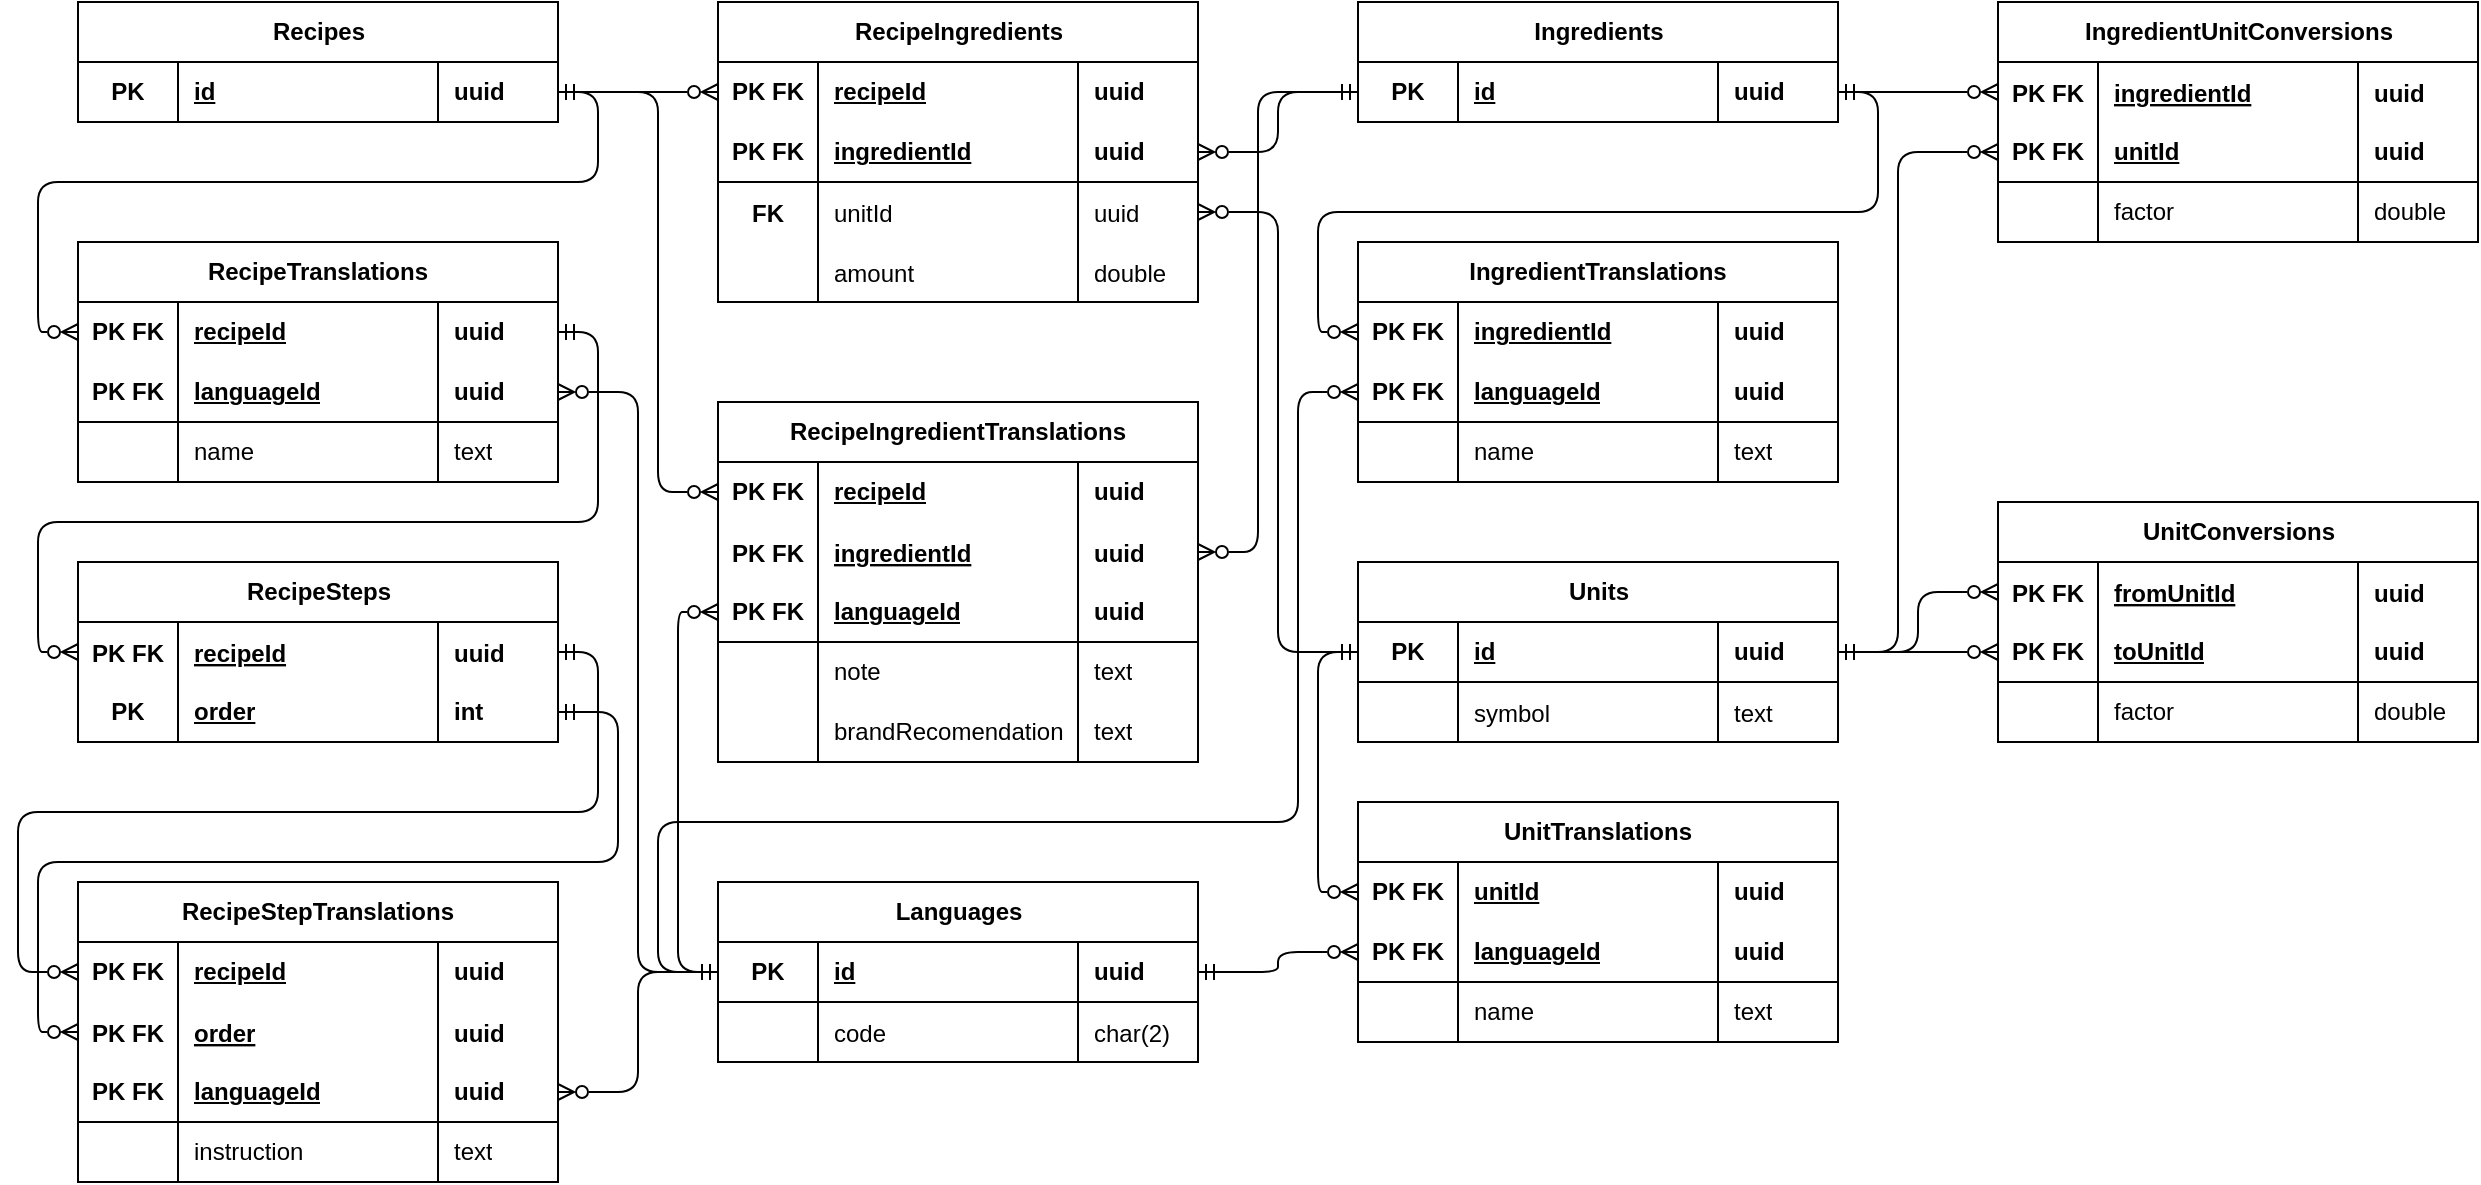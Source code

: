 <mxfile version="27.1.1" pages="2">
  <diagram name="Database without translation tables" id="_FmZ8tL-HNkQp-r6Qarn">
    <mxGraphModel dx="1921" dy="967" grid="1" gridSize="10" guides="1" tooltips="1" connect="1" arrows="1" fold="1" page="1" pageScale="1" pageWidth="827" pageHeight="1169" math="0" shadow="0">
      <root>
        <mxCell id="0" />
        <mxCell id="1" parent="0" />
        <mxCell id="fD86TFzDAWBIkPc9BtYh-178" value="&lt;div&gt;Ingredients&lt;/div&gt;" style="shape=table;startSize=30;container=1;collapsible=1;childLayout=tableLayout;fixedRows=1;rowLines=0;fontStyle=1;align=center;resizeLast=1;html=1;" vertex="1" parent="1">
          <mxGeometry x="710" y="40" width="240" height="60" as="geometry" />
        </mxCell>
        <mxCell id="fD86TFzDAWBIkPc9BtYh-179" value="" style="shape=tableRow;horizontal=0;startSize=0;swimlaneHead=0;swimlaneBody=0;fillColor=none;collapsible=0;dropTarget=0;points=[[0,0.5],[1,0.5]];portConstraint=eastwest;top=0;left=0;right=0;bottom=1;" vertex="1" parent="fD86TFzDAWBIkPc9BtYh-178">
          <mxGeometry y="30" width="240" height="30" as="geometry" />
        </mxCell>
        <mxCell id="fD86TFzDAWBIkPc9BtYh-180" value="PK" style="shape=partialRectangle;connectable=0;fillColor=none;top=0;left=0;bottom=0;right=0;fontStyle=1;overflow=hidden;whiteSpace=wrap;html=1;" vertex="1" parent="fD86TFzDAWBIkPc9BtYh-179">
          <mxGeometry width="50" height="30" as="geometry">
            <mxRectangle width="50" height="30" as="alternateBounds" />
          </mxGeometry>
        </mxCell>
        <mxCell id="fD86TFzDAWBIkPc9BtYh-181" value="id" style="shape=partialRectangle;connectable=0;fillColor=none;top=0;left=0;bottom=0;right=0;align=left;spacingLeft=6;fontStyle=5;overflow=hidden;whiteSpace=wrap;html=1;" vertex="1" parent="fD86TFzDAWBIkPc9BtYh-179">
          <mxGeometry x="50" width="130" height="30" as="geometry">
            <mxRectangle width="130" height="30" as="alternateBounds" />
          </mxGeometry>
        </mxCell>
        <mxCell id="fD86TFzDAWBIkPc9BtYh-182" value="uuid" style="shape=partialRectangle;connectable=0;fillColor=none;top=0;left=0;bottom=0;right=0;align=left;spacingLeft=6;fontStyle=1;overflow=hidden;whiteSpace=wrap;html=1;" vertex="1" parent="fD86TFzDAWBIkPc9BtYh-179">
          <mxGeometry x="180" width="60" height="30" as="geometry">
            <mxRectangle width="60" height="30" as="alternateBounds" />
          </mxGeometry>
        </mxCell>
        <mxCell id="fD86TFzDAWBIkPc9BtYh-183" value="&lt;div&gt;Recipes&lt;/div&gt;" style="shape=table;startSize=30;container=1;collapsible=1;childLayout=tableLayout;fixedRows=1;rowLines=0;fontStyle=1;align=center;resizeLast=1;html=1;resizeLastRow=0;columnLines=1;" vertex="1" parent="1">
          <mxGeometry x="70" y="40" width="240" height="60" as="geometry" />
        </mxCell>
        <mxCell id="fD86TFzDAWBIkPc9BtYh-184" value="" style="shape=tableRow;horizontal=0;startSize=0;swimlaneHead=0;swimlaneBody=0;fillColor=none;collapsible=0;dropTarget=0;points=[[0,0.5],[1,0.5]];portConstraint=eastwest;top=0;left=0;right=0;bottom=1;" vertex="1" parent="fD86TFzDAWBIkPc9BtYh-183">
          <mxGeometry y="30" width="240" height="30" as="geometry" />
        </mxCell>
        <mxCell id="fD86TFzDAWBIkPc9BtYh-185" value="PK" style="shape=partialRectangle;connectable=0;fillColor=none;top=0;left=0;bottom=0;right=0;fontStyle=1;overflow=hidden;whiteSpace=wrap;html=1;" vertex="1" parent="fD86TFzDAWBIkPc9BtYh-184">
          <mxGeometry width="50" height="30" as="geometry">
            <mxRectangle width="50" height="30" as="alternateBounds" />
          </mxGeometry>
        </mxCell>
        <mxCell id="fD86TFzDAWBIkPc9BtYh-186" value="id" style="shape=partialRectangle;connectable=0;fillColor=none;top=0;left=0;bottom=0;right=0;align=left;spacingLeft=6;fontStyle=5;overflow=hidden;whiteSpace=wrap;html=1;" vertex="1" parent="fD86TFzDAWBIkPc9BtYh-184">
          <mxGeometry x="50" width="130" height="30" as="geometry">
            <mxRectangle width="130" height="30" as="alternateBounds" />
          </mxGeometry>
        </mxCell>
        <mxCell id="fD86TFzDAWBIkPc9BtYh-187" value="uuid" style="shape=partialRectangle;connectable=0;fillColor=none;top=0;left=0;bottom=0;right=0;align=left;spacingLeft=6;fontStyle=1;overflow=hidden;whiteSpace=wrap;html=1;dashed=1;dashPattern=1 1;strokeColor=default;" vertex="1" parent="fD86TFzDAWBIkPc9BtYh-184">
          <mxGeometry x="180" width="60" height="30" as="geometry">
            <mxRectangle width="60" height="30" as="alternateBounds" />
          </mxGeometry>
        </mxCell>
        <mxCell id="fD86TFzDAWBIkPc9BtYh-188" value="RecipeIngredients" style="shape=table;startSize=30;container=1;collapsible=1;childLayout=tableLayout;fixedRows=1;rowLines=0;fontStyle=1;align=center;resizeLast=1;html=1;" vertex="1" parent="1">
          <mxGeometry x="390" y="40" width="240" height="150.0" as="geometry" />
        </mxCell>
        <mxCell id="fD86TFzDAWBIkPc9BtYh-189" value="" style="shape=tableRow;horizontal=0;startSize=0;swimlaneHead=0;swimlaneBody=0;fillColor=none;collapsible=0;dropTarget=0;points=[[0,0.5],[1,0.5]];portConstraint=eastwest;top=0;left=0;right=0;bottom=0;" vertex="1" parent="fD86TFzDAWBIkPc9BtYh-188">
          <mxGeometry y="30" width="240" height="30" as="geometry" />
        </mxCell>
        <mxCell id="fD86TFzDAWBIkPc9BtYh-190" value="&lt;b&gt;PK FK&lt;/b&gt;" style="shape=partialRectangle;connectable=0;fillColor=none;top=0;left=0;bottom=0;right=0;fontStyle=0;overflow=hidden;whiteSpace=wrap;html=1;" vertex="1" parent="fD86TFzDAWBIkPc9BtYh-189">
          <mxGeometry width="50" height="30" as="geometry">
            <mxRectangle width="50" height="30" as="alternateBounds" />
          </mxGeometry>
        </mxCell>
        <mxCell id="fD86TFzDAWBIkPc9BtYh-191" value="&lt;div&gt;&lt;b&gt;&lt;u&gt;recipeId&lt;/u&gt;&lt;/b&gt;&lt;/div&gt;" style="shape=partialRectangle;connectable=0;fillColor=none;top=0;left=0;bottom=0;right=0;align=left;spacingLeft=6;fontStyle=0;overflow=hidden;whiteSpace=wrap;html=1;" vertex="1" parent="fD86TFzDAWBIkPc9BtYh-189">
          <mxGeometry x="50" width="130" height="30" as="geometry">
            <mxRectangle width="130" height="30" as="alternateBounds" />
          </mxGeometry>
        </mxCell>
        <mxCell id="fD86TFzDAWBIkPc9BtYh-192" value="uuid" style="shape=partialRectangle;connectable=0;fillColor=none;top=0;left=0;bottom=0;right=0;align=left;spacingLeft=6;fontStyle=1;overflow=hidden;whiteSpace=wrap;html=1;" vertex="1" parent="fD86TFzDAWBIkPc9BtYh-189">
          <mxGeometry x="180" width="60" height="30" as="geometry">
            <mxRectangle width="60" height="30" as="alternateBounds" />
          </mxGeometry>
        </mxCell>
        <mxCell id="fD86TFzDAWBIkPc9BtYh-193" value="" style="shape=tableRow;horizontal=0;startSize=0;swimlaneHead=0;swimlaneBody=0;fillColor=none;collapsible=0;dropTarget=0;points=[[0,0.5],[1,0.5]];portConstraint=eastwest;top=0;left=0;right=0;bottom=1;" vertex="1" parent="fD86TFzDAWBIkPc9BtYh-188">
          <mxGeometry y="60" width="240" height="30" as="geometry" />
        </mxCell>
        <mxCell id="fD86TFzDAWBIkPc9BtYh-194" value="PK FK" style="shape=partialRectangle;connectable=0;fillColor=none;top=0;left=0;bottom=0;right=0;fontStyle=1;overflow=hidden;whiteSpace=wrap;html=1;" vertex="1" parent="fD86TFzDAWBIkPc9BtYh-193">
          <mxGeometry width="50" height="30" as="geometry">
            <mxRectangle width="50" height="30" as="alternateBounds" />
          </mxGeometry>
        </mxCell>
        <mxCell id="fD86TFzDAWBIkPc9BtYh-195" value="ingredientId" style="shape=partialRectangle;connectable=0;fillColor=none;top=0;left=0;bottom=0;right=0;align=left;spacingLeft=6;fontStyle=5;overflow=hidden;whiteSpace=wrap;html=1;" vertex="1" parent="fD86TFzDAWBIkPc9BtYh-193">
          <mxGeometry x="50" width="130" height="30" as="geometry">
            <mxRectangle width="130" height="30" as="alternateBounds" />
          </mxGeometry>
        </mxCell>
        <mxCell id="fD86TFzDAWBIkPc9BtYh-196" value="uuid" style="shape=partialRectangle;connectable=0;fillColor=none;top=0;left=0;bottom=0;right=0;align=left;spacingLeft=6;fontStyle=1;overflow=hidden;whiteSpace=wrap;html=1;" vertex="1" parent="fD86TFzDAWBIkPc9BtYh-193">
          <mxGeometry x="180" width="60" height="30" as="geometry">
            <mxRectangle width="60" height="30" as="alternateBounds" />
          </mxGeometry>
        </mxCell>
        <mxCell id="fD86TFzDAWBIkPc9BtYh-197" value="" style="shape=tableRow;horizontal=0;startSize=0;swimlaneHead=0;swimlaneBody=0;fillColor=none;collapsible=0;dropTarget=0;points=[[0,0.5],[1,0.5]];portConstraint=eastwest;top=0;left=0;right=0;bottom=0;" vertex="1" parent="fD86TFzDAWBIkPc9BtYh-188">
          <mxGeometry y="90" width="240" height="30" as="geometry" />
        </mxCell>
        <mxCell id="fD86TFzDAWBIkPc9BtYh-198" value="FK" style="shape=partialRectangle;connectable=0;fillColor=none;top=0;left=0;bottom=0;right=0;editable=1;overflow=hidden;fontStyle=1" vertex="1" parent="fD86TFzDAWBIkPc9BtYh-197">
          <mxGeometry width="50" height="30" as="geometry">
            <mxRectangle width="50" height="30" as="alternateBounds" />
          </mxGeometry>
        </mxCell>
        <mxCell id="fD86TFzDAWBIkPc9BtYh-199" value="unitId" style="shape=partialRectangle;connectable=0;fillColor=none;top=0;left=0;bottom=0;right=0;align=left;spacingLeft=6;overflow=hidden;" vertex="1" parent="fD86TFzDAWBIkPc9BtYh-197">
          <mxGeometry x="50" width="130" height="30" as="geometry">
            <mxRectangle width="130" height="30" as="alternateBounds" />
          </mxGeometry>
        </mxCell>
        <mxCell id="fD86TFzDAWBIkPc9BtYh-200" value="uuid" style="shape=partialRectangle;connectable=0;fillColor=none;top=0;left=0;bottom=0;right=0;align=left;spacingLeft=6;overflow=hidden;" vertex="1" parent="fD86TFzDAWBIkPc9BtYh-197">
          <mxGeometry x="180" width="60" height="30" as="geometry">
            <mxRectangle width="60" height="30" as="alternateBounds" />
          </mxGeometry>
        </mxCell>
        <mxCell id="fD86TFzDAWBIkPc9BtYh-201" value="" style="shape=tableRow;horizontal=0;startSize=0;swimlaneHead=0;swimlaneBody=0;fillColor=none;collapsible=0;dropTarget=0;points=[[0,0.5],[1,0.5]];portConstraint=eastwest;top=0;left=0;right=0;bottom=0;" vertex="1" parent="fD86TFzDAWBIkPc9BtYh-188">
          <mxGeometry y="120" width="240" height="30" as="geometry" />
        </mxCell>
        <mxCell id="fD86TFzDAWBIkPc9BtYh-202" value="" style="shape=partialRectangle;connectable=0;fillColor=none;top=0;left=0;bottom=0;right=0;editable=1;overflow=hidden;" vertex="1" parent="fD86TFzDAWBIkPc9BtYh-201">
          <mxGeometry width="50" height="30" as="geometry">
            <mxRectangle width="50" height="30" as="alternateBounds" />
          </mxGeometry>
        </mxCell>
        <mxCell id="fD86TFzDAWBIkPc9BtYh-203" value="amount" style="shape=partialRectangle;connectable=0;fillColor=none;top=0;left=0;bottom=0;right=0;align=left;spacingLeft=6;overflow=hidden;" vertex="1" parent="fD86TFzDAWBIkPc9BtYh-201">
          <mxGeometry x="50" width="130" height="30" as="geometry">
            <mxRectangle width="130" height="30" as="alternateBounds" />
          </mxGeometry>
        </mxCell>
        <mxCell id="fD86TFzDAWBIkPc9BtYh-204" value="double" style="shape=partialRectangle;connectable=0;fillColor=none;top=0;left=0;bottom=0;right=0;align=left;spacingLeft=6;overflow=hidden;" vertex="1" parent="fD86TFzDAWBIkPc9BtYh-201">
          <mxGeometry x="180" width="60" height="30" as="geometry">
            <mxRectangle width="60" height="30" as="alternateBounds" />
          </mxGeometry>
        </mxCell>
        <mxCell id="fD86TFzDAWBIkPc9BtYh-205" value="Units" style="shape=table;startSize=30;container=1;collapsible=1;childLayout=tableLayout;fixedRows=1;rowLines=0;fontStyle=1;align=center;resizeLast=1;html=1;" vertex="1" parent="1">
          <mxGeometry x="710" y="320" width="240" height="90" as="geometry" />
        </mxCell>
        <mxCell id="fD86TFzDAWBIkPc9BtYh-206" value="" style="shape=tableRow;horizontal=0;startSize=0;swimlaneHead=0;swimlaneBody=0;fillColor=none;collapsible=0;dropTarget=0;points=[[0,0.5],[1,0.5]];portConstraint=eastwest;top=0;left=0;right=0;bottom=1;" vertex="1" parent="fD86TFzDAWBIkPc9BtYh-205">
          <mxGeometry y="30" width="240" height="30" as="geometry" />
        </mxCell>
        <mxCell id="fD86TFzDAWBIkPc9BtYh-207" value="PK" style="shape=partialRectangle;connectable=0;fillColor=none;top=0;left=0;bottom=0;right=0;fontStyle=1;overflow=hidden;whiteSpace=wrap;html=1;" vertex="1" parent="fD86TFzDAWBIkPc9BtYh-206">
          <mxGeometry width="50" height="30" as="geometry">
            <mxRectangle width="50" height="30" as="alternateBounds" />
          </mxGeometry>
        </mxCell>
        <mxCell id="fD86TFzDAWBIkPc9BtYh-208" value="id" style="shape=partialRectangle;connectable=0;fillColor=none;top=0;left=0;bottom=0;right=0;align=left;spacingLeft=6;fontStyle=5;overflow=hidden;whiteSpace=wrap;html=1;" vertex="1" parent="fD86TFzDAWBIkPc9BtYh-206">
          <mxGeometry x="50" width="130" height="30" as="geometry">
            <mxRectangle width="130" height="30" as="alternateBounds" />
          </mxGeometry>
        </mxCell>
        <mxCell id="fD86TFzDAWBIkPc9BtYh-209" value="uuid" style="shape=partialRectangle;connectable=0;fillColor=none;top=0;left=0;bottom=0;right=0;align=left;spacingLeft=6;fontStyle=1;overflow=hidden;whiteSpace=wrap;html=1;" vertex="1" parent="fD86TFzDAWBIkPc9BtYh-206">
          <mxGeometry x="180" width="60" height="30" as="geometry">
            <mxRectangle width="60" height="30" as="alternateBounds" />
          </mxGeometry>
        </mxCell>
        <mxCell id="fD86TFzDAWBIkPc9BtYh-363" value="" style="shape=tableRow;horizontal=0;startSize=0;swimlaneHead=0;swimlaneBody=0;fillColor=none;collapsible=0;dropTarget=0;points=[[0,0.5],[1,0.5]];portConstraint=eastwest;top=0;left=0;right=0;bottom=0;" vertex="1" parent="fD86TFzDAWBIkPc9BtYh-205">
          <mxGeometry y="60" width="240" height="30" as="geometry" />
        </mxCell>
        <mxCell id="fD86TFzDAWBIkPc9BtYh-364" value="" style="shape=partialRectangle;connectable=0;fillColor=none;top=0;left=0;bottom=0;right=0;editable=1;overflow=hidden;" vertex="1" parent="fD86TFzDAWBIkPc9BtYh-363">
          <mxGeometry width="50" height="30" as="geometry">
            <mxRectangle width="50" height="30" as="alternateBounds" />
          </mxGeometry>
        </mxCell>
        <mxCell id="fD86TFzDAWBIkPc9BtYh-365" value="symbol" style="shape=partialRectangle;connectable=0;fillColor=none;top=0;left=0;bottom=0;right=0;align=left;spacingLeft=6;overflow=hidden;" vertex="1" parent="fD86TFzDAWBIkPc9BtYh-363">
          <mxGeometry x="50" width="130" height="30" as="geometry">
            <mxRectangle width="130" height="30" as="alternateBounds" />
          </mxGeometry>
        </mxCell>
        <mxCell id="fD86TFzDAWBIkPc9BtYh-366" value="text" style="shape=partialRectangle;connectable=0;fillColor=none;top=0;left=0;bottom=0;right=0;align=left;spacingLeft=6;overflow=hidden;" vertex="1" parent="fD86TFzDAWBIkPc9BtYh-363">
          <mxGeometry x="180" width="60" height="30" as="geometry">
            <mxRectangle width="60" height="30" as="alternateBounds" />
          </mxGeometry>
        </mxCell>
        <mxCell id="fD86TFzDAWBIkPc9BtYh-210" value="IngredientUnitConversions" style="shape=table;startSize=30;container=1;collapsible=1;childLayout=tableLayout;fixedRows=1;rowLines=0;fontStyle=1;align=center;resizeLast=1;html=1;" vertex="1" parent="1">
          <mxGeometry x="1030" y="40" width="240.0" height="120" as="geometry">
            <mxRectangle x="840" y="90" width="180" height="30" as="alternateBounds" />
          </mxGeometry>
        </mxCell>
        <mxCell id="fD86TFzDAWBIkPc9BtYh-211" value="" style="shape=tableRow;horizontal=0;startSize=0;swimlaneHead=0;swimlaneBody=0;fillColor=none;collapsible=0;dropTarget=0;points=[[0,0.5],[1,0.5]];portConstraint=eastwest;top=0;left=0;right=0;bottom=0;" vertex="1" parent="fD86TFzDAWBIkPc9BtYh-210">
          <mxGeometry y="30" width="240.0" height="30" as="geometry" />
        </mxCell>
        <mxCell id="fD86TFzDAWBIkPc9BtYh-212" value="PK FK" style="shape=partialRectangle;connectable=0;fillColor=none;top=0;left=0;bottom=0;right=0;editable=1;overflow=hidden;fontStyle=1" vertex="1" parent="fD86TFzDAWBIkPc9BtYh-211">
          <mxGeometry width="50.0" height="30" as="geometry">
            <mxRectangle width="50.0" height="30" as="alternateBounds" />
          </mxGeometry>
        </mxCell>
        <mxCell id="fD86TFzDAWBIkPc9BtYh-213" value="ingredientId" style="shape=partialRectangle;connectable=0;fillColor=none;top=0;left=0;bottom=0;right=0;align=left;spacingLeft=6;overflow=hidden;fontStyle=5" vertex="1" parent="fD86TFzDAWBIkPc9BtYh-211">
          <mxGeometry x="50.0" width="130" height="30" as="geometry">
            <mxRectangle width="130" height="30" as="alternateBounds" />
          </mxGeometry>
        </mxCell>
        <mxCell id="fD86TFzDAWBIkPc9BtYh-214" value="uuid" style="shape=partialRectangle;connectable=0;fillColor=none;top=0;left=0;bottom=0;right=0;align=left;spacingLeft=6;overflow=hidden;fontStyle=1" vertex="1" parent="fD86TFzDAWBIkPc9BtYh-211">
          <mxGeometry x="180.0" width="60" height="30" as="geometry">
            <mxRectangle width="60" height="30" as="alternateBounds" />
          </mxGeometry>
        </mxCell>
        <mxCell id="fD86TFzDAWBIkPc9BtYh-215" value="" style="shape=tableRow;horizontal=0;startSize=0;swimlaneHead=0;swimlaneBody=0;fillColor=none;collapsible=0;dropTarget=0;points=[[0,0.5],[1,0.5]];portConstraint=eastwest;top=0;left=0;right=0;bottom=1;" vertex="1" parent="fD86TFzDAWBIkPc9BtYh-210">
          <mxGeometry y="60" width="240.0" height="30" as="geometry" />
        </mxCell>
        <mxCell id="fD86TFzDAWBIkPc9BtYh-216" value="PK FK" style="shape=partialRectangle;connectable=0;fillColor=none;top=0;left=0;bottom=0;right=0;fontStyle=1;overflow=hidden;whiteSpace=wrap;html=1;" vertex="1" parent="fD86TFzDAWBIkPc9BtYh-215">
          <mxGeometry width="50.0" height="30" as="geometry">
            <mxRectangle width="50.0" height="30" as="alternateBounds" />
          </mxGeometry>
        </mxCell>
        <mxCell id="fD86TFzDAWBIkPc9BtYh-217" value="unitId" style="shape=partialRectangle;connectable=0;fillColor=none;top=0;left=0;bottom=0;right=0;align=left;spacingLeft=6;fontStyle=5;overflow=hidden;whiteSpace=wrap;html=1;" vertex="1" parent="fD86TFzDAWBIkPc9BtYh-215">
          <mxGeometry x="50.0" width="130" height="30" as="geometry">
            <mxRectangle width="130" height="30" as="alternateBounds" />
          </mxGeometry>
        </mxCell>
        <mxCell id="fD86TFzDAWBIkPc9BtYh-218" value="uuid" style="shape=partialRectangle;connectable=0;fillColor=none;top=0;left=0;bottom=0;right=0;align=left;spacingLeft=6;fontStyle=1;overflow=hidden;whiteSpace=wrap;html=1;" vertex="1" parent="fD86TFzDAWBIkPc9BtYh-215">
          <mxGeometry x="180.0" width="60" height="30" as="geometry">
            <mxRectangle width="60" height="30" as="alternateBounds" />
          </mxGeometry>
        </mxCell>
        <mxCell id="fD86TFzDAWBIkPc9BtYh-219" value="" style="shape=tableRow;horizontal=0;startSize=0;swimlaneHead=0;swimlaneBody=0;fillColor=none;collapsible=0;dropTarget=0;points=[[0,0.5],[1,0.5]];portConstraint=eastwest;top=0;left=0;right=0;bottom=0;" vertex="1" parent="fD86TFzDAWBIkPc9BtYh-210">
          <mxGeometry y="90" width="240.0" height="30" as="geometry" />
        </mxCell>
        <mxCell id="fD86TFzDAWBIkPc9BtYh-220" value="" style="shape=partialRectangle;connectable=0;fillColor=none;top=0;left=0;bottom=0;right=0;editable=1;overflow=hidden;whiteSpace=wrap;html=1;" vertex="1" parent="fD86TFzDAWBIkPc9BtYh-219">
          <mxGeometry width="50.0" height="30" as="geometry">
            <mxRectangle width="50.0" height="30" as="alternateBounds" />
          </mxGeometry>
        </mxCell>
        <mxCell id="fD86TFzDAWBIkPc9BtYh-221" value="factor" style="shape=partialRectangle;connectable=0;fillColor=none;top=0;left=0;bottom=0;right=0;align=left;spacingLeft=6;overflow=hidden;whiteSpace=wrap;html=1;" vertex="1" parent="fD86TFzDAWBIkPc9BtYh-219">
          <mxGeometry x="50.0" width="130" height="30" as="geometry">
            <mxRectangle width="130" height="30" as="alternateBounds" />
          </mxGeometry>
        </mxCell>
        <mxCell id="fD86TFzDAWBIkPc9BtYh-222" value="double" style="shape=partialRectangle;connectable=0;fillColor=none;top=0;left=0;bottom=0;right=0;align=left;spacingLeft=6;overflow=hidden;whiteSpace=wrap;html=1;" vertex="1" parent="fD86TFzDAWBIkPc9BtYh-219">
          <mxGeometry x="180.0" width="60" height="30" as="geometry">
            <mxRectangle width="60" height="30" as="alternateBounds" />
          </mxGeometry>
        </mxCell>
        <mxCell id="fD86TFzDAWBIkPc9BtYh-223" value="RecipeSteps" style="shape=table;startSize=30;container=1;collapsible=1;childLayout=tableLayout;fixedRows=1;rowLines=0;fontStyle=1;align=center;resizeLast=1;html=1;" vertex="1" parent="1">
          <mxGeometry x="70" y="320" width="240" height="90" as="geometry" />
        </mxCell>
        <mxCell id="fD86TFzDAWBIkPc9BtYh-224" value="" style="shape=tableRow;horizontal=0;startSize=0;swimlaneHead=0;swimlaneBody=0;fillColor=none;collapsible=0;dropTarget=0;points=[[0,0.5],[1,0.5]];portConstraint=eastwest;top=0;left=0;right=0;bottom=0;" vertex="1" parent="fD86TFzDAWBIkPc9BtYh-223">
          <mxGeometry y="30" width="240" height="30" as="geometry" />
        </mxCell>
        <mxCell id="fD86TFzDAWBIkPc9BtYh-225" value="PK FK" style="shape=partialRectangle;connectable=0;fillColor=none;top=0;left=0;bottom=0;right=0;editable=1;overflow=hidden;fontStyle=1" vertex="1" parent="fD86TFzDAWBIkPc9BtYh-224">
          <mxGeometry width="50" height="30" as="geometry">
            <mxRectangle width="50" height="30" as="alternateBounds" />
          </mxGeometry>
        </mxCell>
        <mxCell id="fD86TFzDAWBIkPc9BtYh-226" value="recipeId" style="shape=partialRectangle;connectable=0;fillColor=none;top=0;left=0;bottom=0;right=0;align=left;spacingLeft=6;overflow=hidden;fontStyle=5" vertex="1" parent="fD86TFzDAWBIkPc9BtYh-224">
          <mxGeometry x="50" width="130" height="30" as="geometry">
            <mxRectangle width="130" height="30" as="alternateBounds" />
          </mxGeometry>
        </mxCell>
        <mxCell id="fD86TFzDAWBIkPc9BtYh-227" value="uuid" style="shape=partialRectangle;connectable=0;fillColor=none;top=0;left=0;bottom=0;right=0;align=left;spacingLeft=6;overflow=hidden;fontStyle=1" vertex="1" parent="fD86TFzDAWBIkPc9BtYh-224">
          <mxGeometry x="180" width="60" height="30" as="geometry">
            <mxRectangle width="60" height="30" as="alternateBounds" />
          </mxGeometry>
        </mxCell>
        <mxCell id="fD86TFzDAWBIkPc9BtYh-228" value="" style="shape=tableRow;horizontal=0;startSize=0;swimlaneHead=0;swimlaneBody=0;fillColor=none;collapsible=0;dropTarget=0;points=[[0,0.5],[1,0.5]];portConstraint=eastwest;top=0;left=0;right=0;bottom=1;" vertex="1" parent="fD86TFzDAWBIkPc9BtYh-223">
          <mxGeometry y="60" width="240" height="30" as="geometry" />
        </mxCell>
        <mxCell id="fD86TFzDAWBIkPc9BtYh-229" value="PK" style="shape=partialRectangle;connectable=0;fillColor=none;top=0;left=0;bottom=0;right=0;fontStyle=1;overflow=hidden;whiteSpace=wrap;html=1;" vertex="1" parent="fD86TFzDAWBIkPc9BtYh-228">
          <mxGeometry width="50" height="30" as="geometry">
            <mxRectangle width="50" height="30" as="alternateBounds" />
          </mxGeometry>
        </mxCell>
        <mxCell id="fD86TFzDAWBIkPc9BtYh-230" value="order" style="shape=partialRectangle;connectable=0;fillColor=none;top=0;left=0;bottom=0;right=0;align=left;spacingLeft=6;fontStyle=5;overflow=hidden;whiteSpace=wrap;html=1;" vertex="1" parent="fD86TFzDAWBIkPc9BtYh-228">
          <mxGeometry x="50" width="130" height="30" as="geometry">
            <mxRectangle width="130" height="30" as="alternateBounds" />
          </mxGeometry>
        </mxCell>
        <mxCell id="fD86TFzDAWBIkPc9BtYh-231" value="int" style="shape=partialRectangle;connectable=0;fillColor=none;top=0;left=0;bottom=0;right=0;align=left;spacingLeft=6;fontStyle=1;overflow=hidden;whiteSpace=wrap;html=1;" vertex="1" parent="fD86TFzDAWBIkPc9BtYh-228">
          <mxGeometry x="180" width="60" height="30" as="geometry">
            <mxRectangle width="60" height="30" as="alternateBounds" />
          </mxGeometry>
        </mxCell>
        <mxCell id="fD86TFzDAWBIkPc9BtYh-232" value="Languages" style="shape=table;startSize=30;container=1;collapsible=1;childLayout=tableLayout;fixedRows=1;rowLines=0;fontStyle=1;align=center;resizeLast=1;html=1;" vertex="1" parent="1">
          <mxGeometry x="390" y="480" width="240" height="90" as="geometry" />
        </mxCell>
        <mxCell id="fD86TFzDAWBIkPc9BtYh-233" value="" style="shape=tableRow;horizontal=0;startSize=0;swimlaneHead=0;swimlaneBody=0;fillColor=none;collapsible=0;dropTarget=0;points=[[0,0.5],[1,0.5]];portConstraint=eastwest;top=0;left=0;right=0;bottom=1;" vertex="1" parent="fD86TFzDAWBIkPc9BtYh-232">
          <mxGeometry y="30" width="240" height="30" as="geometry" />
        </mxCell>
        <mxCell id="fD86TFzDAWBIkPc9BtYh-234" value="PK" style="shape=partialRectangle;connectable=0;fillColor=none;top=0;left=0;bottom=0;right=0;fontStyle=1;overflow=hidden;whiteSpace=wrap;html=1;" vertex="1" parent="fD86TFzDAWBIkPc9BtYh-233">
          <mxGeometry width="50" height="30" as="geometry">
            <mxRectangle width="50" height="30" as="alternateBounds" />
          </mxGeometry>
        </mxCell>
        <mxCell id="fD86TFzDAWBIkPc9BtYh-235" value="id" style="shape=partialRectangle;connectable=0;fillColor=none;top=0;left=0;bottom=0;right=0;align=left;spacingLeft=6;fontStyle=5;overflow=hidden;whiteSpace=wrap;html=1;" vertex="1" parent="fD86TFzDAWBIkPc9BtYh-233">
          <mxGeometry x="50" width="130" height="30" as="geometry">
            <mxRectangle width="130" height="30" as="alternateBounds" />
          </mxGeometry>
        </mxCell>
        <mxCell id="fD86TFzDAWBIkPc9BtYh-236" value="uuid" style="shape=partialRectangle;connectable=0;fillColor=none;top=0;left=0;bottom=0;right=0;align=left;spacingLeft=6;fontStyle=1;overflow=hidden;whiteSpace=wrap;html=1;" vertex="1" parent="fD86TFzDAWBIkPc9BtYh-233">
          <mxGeometry x="180" width="60" height="30" as="geometry">
            <mxRectangle width="60" height="30" as="alternateBounds" />
          </mxGeometry>
        </mxCell>
        <mxCell id="fD86TFzDAWBIkPc9BtYh-237" value="" style="shape=tableRow;horizontal=0;startSize=0;swimlaneHead=0;swimlaneBody=0;fillColor=none;collapsible=0;dropTarget=0;points=[[0,0.5],[1,0.5]];portConstraint=eastwest;top=0;left=0;right=0;bottom=0;" vertex="1" parent="fD86TFzDAWBIkPc9BtYh-232">
          <mxGeometry y="60" width="240" height="30" as="geometry" />
        </mxCell>
        <mxCell id="fD86TFzDAWBIkPc9BtYh-238" value="" style="shape=partialRectangle;connectable=0;fillColor=none;top=0;left=0;bottom=0;right=0;editable=1;overflow=hidden;" vertex="1" parent="fD86TFzDAWBIkPc9BtYh-237">
          <mxGeometry width="50" height="30" as="geometry">
            <mxRectangle width="50" height="30" as="alternateBounds" />
          </mxGeometry>
        </mxCell>
        <mxCell id="fD86TFzDAWBIkPc9BtYh-239" value="code" style="shape=partialRectangle;connectable=0;fillColor=none;top=0;left=0;bottom=0;right=0;align=left;spacingLeft=6;overflow=hidden;" vertex="1" parent="fD86TFzDAWBIkPc9BtYh-237">
          <mxGeometry x="50" width="130" height="30" as="geometry">
            <mxRectangle width="130" height="30" as="alternateBounds" />
          </mxGeometry>
        </mxCell>
        <mxCell id="fD86TFzDAWBIkPc9BtYh-240" value="char(2)" style="shape=partialRectangle;connectable=0;fillColor=none;top=0;left=0;bottom=0;right=0;align=left;spacingLeft=6;overflow=hidden;" vertex="1" parent="fD86TFzDAWBIkPc9BtYh-237">
          <mxGeometry x="180" width="60" height="30" as="geometry">
            <mxRectangle width="60" height="30" as="alternateBounds" />
          </mxGeometry>
        </mxCell>
        <mxCell id="fD86TFzDAWBIkPc9BtYh-241" value="UnitConversions" style="shape=table;startSize=30;container=1;collapsible=1;childLayout=tableLayout;fixedRows=1;rowLines=0;fontStyle=1;align=center;resizeLast=1;html=1;" vertex="1" parent="1">
          <mxGeometry x="1030" y="290" width="240" height="120" as="geometry" />
        </mxCell>
        <mxCell id="fD86TFzDAWBIkPc9BtYh-242" value="" style="shape=tableRow;horizontal=0;startSize=0;swimlaneHead=0;swimlaneBody=0;fillColor=none;collapsible=0;dropTarget=0;points=[[0,0.5],[1,0.5]];portConstraint=eastwest;top=0;left=0;right=0;bottom=0;" vertex="1" parent="fD86TFzDAWBIkPc9BtYh-241">
          <mxGeometry y="30" width="240" height="30" as="geometry" />
        </mxCell>
        <mxCell id="fD86TFzDAWBIkPc9BtYh-243" value="PK FK" style="shape=partialRectangle;connectable=0;fillColor=none;top=0;left=0;bottom=0;right=0;editable=1;overflow=hidden;fontStyle=1" vertex="1" parent="fD86TFzDAWBIkPc9BtYh-242">
          <mxGeometry width="50" height="30" as="geometry">
            <mxRectangle width="50" height="30" as="alternateBounds" />
          </mxGeometry>
        </mxCell>
        <mxCell id="fD86TFzDAWBIkPc9BtYh-244" value="fromUnitId" style="shape=partialRectangle;connectable=0;fillColor=none;top=0;left=0;bottom=0;right=0;align=left;spacingLeft=6;overflow=hidden;fontStyle=5" vertex="1" parent="fD86TFzDAWBIkPc9BtYh-242">
          <mxGeometry x="50" width="130" height="30" as="geometry">
            <mxRectangle width="130" height="30" as="alternateBounds" />
          </mxGeometry>
        </mxCell>
        <mxCell id="fD86TFzDAWBIkPc9BtYh-245" value="uuid" style="shape=partialRectangle;connectable=0;fillColor=none;top=0;left=0;bottom=0;right=0;align=left;spacingLeft=6;overflow=hidden;fontStyle=1" vertex="1" parent="fD86TFzDAWBIkPc9BtYh-242">
          <mxGeometry x="180" width="60" height="30" as="geometry">
            <mxRectangle width="60" height="30" as="alternateBounds" />
          </mxGeometry>
        </mxCell>
        <mxCell id="fD86TFzDAWBIkPc9BtYh-246" value="" style="shape=tableRow;horizontal=0;startSize=0;swimlaneHead=0;swimlaneBody=0;fillColor=none;collapsible=0;dropTarget=0;points=[[0,0.5],[1,0.5]];portConstraint=eastwest;top=0;left=0;right=0;bottom=1;" vertex="1" parent="fD86TFzDAWBIkPc9BtYh-241">
          <mxGeometry y="60" width="240" height="30" as="geometry" />
        </mxCell>
        <mxCell id="fD86TFzDAWBIkPc9BtYh-247" value="PK FK" style="shape=partialRectangle;connectable=0;fillColor=none;top=0;left=0;bottom=0;right=0;fontStyle=1;overflow=hidden;whiteSpace=wrap;html=1;" vertex="1" parent="fD86TFzDAWBIkPc9BtYh-246">
          <mxGeometry width="50" height="30" as="geometry">
            <mxRectangle width="50" height="30" as="alternateBounds" />
          </mxGeometry>
        </mxCell>
        <mxCell id="fD86TFzDAWBIkPc9BtYh-248" value="toUnitId" style="shape=partialRectangle;connectable=0;fillColor=none;top=0;left=0;bottom=0;right=0;align=left;spacingLeft=6;fontStyle=5;overflow=hidden;whiteSpace=wrap;html=1;" vertex="1" parent="fD86TFzDAWBIkPc9BtYh-246">
          <mxGeometry x="50" width="130" height="30" as="geometry">
            <mxRectangle width="130" height="30" as="alternateBounds" />
          </mxGeometry>
        </mxCell>
        <mxCell id="fD86TFzDAWBIkPc9BtYh-249" value="uuid" style="shape=partialRectangle;connectable=0;fillColor=none;top=0;left=0;bottom=0;right=0;align=left;spacingLeft=6;fontStyle=1;overflow=hidden;whiteSpace=wrap;html=1;" vertex="1" parent="fD86TFzDAWBIkPc9BtYh-246">
          <mxGeometry x="180" width="60" height="30" as="geometry">
            <mxRectangle width="60" height="30" as="alternateBounds" />
          </mxGeometry>
        </mxCell>
        <mxCell id="fD86TFzDAWBIkPc9BtYh-250" value="" style="shape=tableRow;horizontal=0;startSize=0;swimlaneHead=0;swimlaneBody=0;fillColor=none;collapsible=0;dropTarget=0;points=[[0,0.5],[1,0.5]];portConstraint=eastwest;top=0;left=0;right=0;bottom=0;" vertex="1" parent="fD86TFzDAWBIkPc9BtYh-241">
          <mxGeometry y="90" width="240" height="30" as="geometry" />
        </mxCell>
        <mxCell id="fD86TFzDAWBIkPc9BtYh-251" value="" style="shape=partialRectangle;connectable=0;fillColor=none;top=0;left=0;bottom=0;right=0;editable=1;overflow=hidden;whiteSpace=wrap;html=1;" vertex="1" parent="fD86TFzDAWBIkPc9BtYh-250">
          <mxGeometry width="50" height="30" as="geometry">
            <mxRectangle width="50" height="30" as="alternateBounds" />
          </mxGeometry>
        </mxCell>
        <mxCell id="fD86TFzDAWBIkPc9BtYh-252" value="factor" style="shape=partialRectangle;connectable=0;fillColor=none;top=0;left=0;bottom=0;right=0;align=left;spacingLeft=6;overflow=hidden;whiteSpace=wrap;html=1;" vertex="1" parent="fD86TFzDAWBIkPc9BtYh-250">
          <mxGeometry x="50" width="130" height="30" as="geometry">
            <mxRectangle width="130" height="30" as="alternateBounds" />
          </mxGeometry>
        </mxCell>
        <mxCell id="fD86TFzDAWBIkPc9BtYh-253" value="double" style="shape=partialRectangle;connectable=0;fillColor=none;top=0;left=0;bottom=0;right=0;align=left;spacingLeft=6;overflow=hidden;whiteSpace=wrap;html=1;" vertex="1" parent="fD86TFzDAWBIkPc9BtYh-250">
          <mxGeometry x="180" width="60" height="30" as="geometry">
            <mxRectangle width="60" height="30" as="alternateBounds" />
          </mxGeometry>
        </mxCell>
        <mxCell id="fD86TFzDAWBIkPc9BtYh-254" value="RecipeTranslations" style="shape=table;startSize=30;container=1;collapsible=1;childLayout=tableLayout;fixedRows=1;rowLines=0;fontStyle=1;align=center;resizeLast=1;html=1;whiteSpace=wrap;" vertex="1" parent="1">
          <mxGeometry x="70" y="160" width="240" height="120" as="geometry" />
        </mxCell>
        <mxCell id="fD86TFzDAWBIkPc9BtYh-255" value="" style="shape=tableRow;horizontal=0;startSize=0;swimlaneHead=0;swimlaneBody=0;fillColor=none;collapsible=0;dropTarget=0;points=[[0,0.5],[1,0.5]];portConstraint=eastwest;top=0;left=0;right=0;bottom=0;html=1;" vertex="1" parent="fD86TFzDAWBIkPc9BtYh-254">
          <mxGeometry y="30" width="240" height="30" as="geometry" />
        </mxCell>
        <mxCell id="fD86TFzDAWBIkPc9BtYh-256" value="PK FK" style="shape=partialRectangle;connectable=0;fillColor=none;top=0;left=0;bottom=0;right=0;fontStyle=1;overflow=hidden;html=1;whiteSpace=wrap;" vertex="1" parent="fD86TFzDAWBIkPc9BtYh-255">
          <mxGeometry width="50" height="30" as="geometry">
            <mxRectangle width="50" height="30" as="alternateBounds" />
          </mxGeometry>
        </mxCell>
        <mxCell id="fD86TFzDAWBIkPc9BtYh-257" value="recipeId" style="shape=partialRectangle;connectable=0;fillColor=none;top=0;left=0;bottom=0;right=0;align=left;spacingLeft=6;fontStyle=5;overflow=hidden;html=1;whiteSpace=wrap;" vertex="1" parent="fD86TFzDAWBIkPc9BtYh-255">
          <mxGeometry x="50" width="130" height="30" as="geometry">
            <mxRectangle width="130" height="30" as="alternateBounds" />
          </mxGeometry>
        </mxCell>
        <mxCell id="fD86TFzDAWBIkPc9BtYh-258" value="uuid" style="shape=partialRectangle;connectable=0;fillColor=none;top=0;left=0;bottom=0;right=0;align=left;spacingLeft=6;fontStyle=1;overflow=hidden;html=1;whiteSpace=wrap;" vertex="1" parent="fD86TFzDAWBIkPc9BtYh-255">
          <mxGeometry x="180" width="60" height="30" as="geometry">
            <mxRectangle width="60" height="30" as="alternateBounds" />
          </mxGeometry>
        </mxCell>
        <mxCell id="fD86TFzDAWBIkPc9BtYh-259" value="" style="shape=tableRow;horizontal=0;startSize=0;swimlaneHead=0;swimlaneBody=0;fillColor=none;collapsible=0;dropTarget=0;points=[[0,0.5],[1,0.5]];portConstraint=eastwest;top=0;left=0;right=0;bottom=1;html=1;" vertex="1" parent="fD86TFzDAWBIkPc9BtYh-254">
          <mxGeometry y="60" width="240" height="30" as="geometry" />
        </mxCell>
        <mxCell id="fD86TFzDAWBIkPc9BtYh-260" value="PK FK" style="shape=partialRectangle;connectable=0;fillColor=none;top=0;left=0;bottom=0;right=0;fontStyle=1;overflow=hidden;html=1;whiteSpace=wrap;" vertex="1" parent="fD86TFzDAWBIkPc9BtYh-259">
          <mxGeometry width="50" height="30" as="geometry">
            <mxRectangle width="50" height="30" as="alternateBounds" />
          </mxGeometry>
        </mxCell>
        <mxCell id="fD86TFzDAWBIkPc9BtYh-261" value="languageId" style="shape=partialRectangle;connectable=0;fillColor=none;top=0;left=0;bottom=0;right=0;align=left;spacingLeft=6;fontStyle=5;overflow=hidden;html=1;whiteSpace=wrap;" vertex="1" parent="fD86TFzDAWBIkPc9BtYh-259">
          <mxGeometry x="50" width="130" height="30" as="geometry">
            <mxRectangle width="130" height="30" as="alternateBounds" />
          </mxGeometry>
        </mxCell>
        <mxCell id="fD86TFzDAWBIkPc9BtYh-262" value="uuid" style="shape=partialRectangle;connectable=0;fillColor=none;top=0;left=0;bottom=0;right=0;align=left;spacingLeft=6;fontStyle=1;overflow=hidden;html=1;whiteSpace=wrap;" vertex="1" parent="fD86TFzDAWBIkPc9BtYh-259">
          <mxGeometry x="180" width="60" height="30" as="geometry">
            <mxRectangle width="60" height="30" as="alternateBounds" />
          </mxGeometry>
        </mxCell>
        <mxCell id="fD86TFzDAWBIkPc9BtYh-263" value="" style="shape=tableRow;horizontal=0;startSize=0;swimlaneHead=0;swimlaneBody=0;fillColor=none;collapsible=0;dropTarget=0;points=[[0,0.5],[1,0.5]];portConstraint=eastwest;top=0;left=0;right=0;bottom=0;html=1;" vertex="1" parent="fD86TFzDAWBIkPc9BtYh-254">
          <mxGeometry y="90" width="240" height="30" as="geometry" />
        </mxCell>
        <mxCell id="fD86TFzDAWBIkPc9BtYh-264" value="" style="shape=partialRectangle;connectable=0;fillColor=none;top=0;left=0;bottom=0;right=0;editable=1;overflow=hidden;html=1;whiteSpace=wrap;" vertex="1" parent="fD86TFzDAWBIkPc9BtYh-263">
          <mxGeometry width="50" height="30" as="geometry">
            <mxRectangle width="50" height="30" as="alternateBounds" />
          </mxGeometry>
        </mxCell>
        <mxCell id="fD86TFzDAWBIkPc9BtYh-265" value="name" style="shape=partialRectangle;connectable=0;fillColor=none;top=0;left=0;bottom=0;right=0;align=left;spacingLeft=6;overflow=hidden;html=1;whiteSpace=wrap;" vertex="1" parent="fD86TFzDAWBIkPc9BtYh-263">
          <mxGeometry x="50" width="130" height="30" as="geometry">
            <mxRectangle width="130" height="30" as="alternateBounds" />
          </mxGeometry>
        </mxCell>
        <mxCell id="fD86TFzDAWBIkPc9BtYh-266" value="text" style="shape=partialRectangle;connectable=0;fillColor=none;top=0;left=0;bottom=0;right=0;align=left;spacingLeft=6;overflow=hidden;html=1;whiteSpace=wrap;" vertex="1" parent="fD86TFzDAWBIkPc9BtYh-263">
          <mxGeometry x="180" width="60" height="30" as="geometry">
            <mxRectangle width="60" height="30" as="alternateBounds" />
          </mxGeometry>
        </mxCell>
        <mxCell id="fD86TFzDAWBIkPc9BtYh-267" value="RecipeStepTranslations" style="shape=table;startSize=30;container=1;collapsible=1;childLayout=tableLayout;fixedRows=1;rowLines=0;fontStyle=1;align=center;resizeLast=1;html=1;whiteSpace=wrap;" vertex="1" parent="1">
          <mxGeometry x="70" y="480" width="240" height="150" as="geometry" />
        </mxCell>
        <mxCell id="fD86TFzDAWBIkPc9BtYh-268" value="" style="shape=tableRow;horizontal=0;startSize=0;swimlaneHead=0;swimlaneBody=0;fillColor=none;collapsible=0;dropTarget=0;points=[[0,0.5],[1,0.5]];portConstraint=eastwest;top=0;left=0;right=0;bottom=0;html=1;" vertex="1" parent="fD86TFzDAWBIkPc9BtYh-267">
          <mxGeometry y="30" width="240" height="30" as="geometry" />
        </mxCell>
        <mxCell id="fD86TFzDAWBIkPc9BtYh-269" value="PK FK" style="shape=partialRectangle;connectable=0;fillColor=none;top=0;left=0;bottom=0;right=0;fontStyle=1;overflow=hidden;html=1;whiteSpace=wrap;" vertex="1" parent="fD86TFzDAWBIkPc9BtYh-268">
          <mxGeometry width="50" height="30" as="geometry">
            <mxRectangle width="50" height="30" as="alternateBounds" />
          </mxGeometry>
        </mxCell>
        <mxCell id="fD86TFzDAWBIkPc9BtYh-270" value="recipeId" style="shape=partialRectangle;connectable=0;fillColor=none;top=0;left=0;bottom=0;right=0;align=left;spacingLeft=6;fontStyle=5;overflow=hidden;html=1;whiteSpace=wrap;" vertex="1" parent="fD86TFzDAWBIkPc9BtYh-268">
          <mxGeometry x="50" width="130" height="30" as="geometry">
            <mxRectangle width="130" height="30" as="alternateBounds" />
          </mxGeometry>
        </mxCell>
        <mxCell id="fD86TFzDAWBIkPc9BtYh-271" value="uuid" style="shape=partialRectangle;connectable=0;fillColor=none;top=0;left=0;bottom=0;right=0;align=left;spacingLeft=6;fontStyle=1;overflow=hidden;html=1;whiteSpace=wrap;" vertex="1" parent="fD86TFzDAWBIkPc9BtYh-268">
          <mxGeometry x="180" width="60" height="30" as="geometry">
            <mxRectangle width="60" height="30" as="alternateBounds" />
          </mxGeometry>
        </mxCell>
        <mxCell id="fD86TFzDAWBIkPc9BtYh-272" value="" style="shape=tableRow;horizontal=0;startSize=0;swimlaneHead=0;swimlaneBody=0;fillColor=none;collapsible=0;dropTarget=0;points=[[0,0.5],[1,0.5]];portConstraint=eastwest;top=0;left=0;right=0;bottom=0;fontStyle=5" vertex="1" parent="fD86TFzDAWBIkPc9BtYh-267">
          <mxGeometry y="60" width="240" height="30" as="geometry" />
        </mxCell>
        <mxCell id="fD86TFzDAWBIkPc9BtYh-273" value="PK FK" style="shape=partialRectangle;connectable=0;fillColor=none;top=0;left=0;bottom=0;right=0;editable=1;overflow=hidden;fontStyle=1" vertex="1" parent="fD86TFzDAWBIkPc9BtYh-272">
          <mxGeometry width="50" height="30" as="geometry">
            <mxRectangle width="50" height="30" as="alternateBounds" />
          </mxGeometry>
        </mxCell>
        <mxCell id="fD86TFzDAWBIkPc9BtYh-274" value="order" style="shape=partialRectangle;connectable=0;fillColor=none;top=0;left=0;bottom=0;right=0;align=left;spacingLeft=6;overflow=hidden;fontStyle=5" vertex="1" parent="fD86TFzDAWBIkPc9BtYh-272">
          <mxGeometry x="50" width="130" height="30" as="geometry">
            <mxRectangle width="130" height="30" as="alternateBounds" />
          </mxGeometry>
        </mxCell>
        <mxCell id="fD86TFzDAWBIkPc9BtYh-275" value="uuid" style="shape=partialRectangle;connectable=0;fillColor=none;top=0;left=0;bottom=0;right=0;align=left;spacingLeft=6;overflow=hidden;fontStyle=1" vertex="1" parent="fD86TFzDAWBIkPc9BtYh-272">
          <mxGeometry x="180" width="60" height="30" as="geometry">
            <mxRectangle width="60" height="30" as="alternateBounds" />
          </mxGeometry>
        </mxCell>
        <mxCell id="fD86TFzDAWBIkPc9BtYh-276" value="" style="shape=tableRow;horizontal=0;startSize=0;swimlaneHead=0;swimlaneBody=0;fillColor=none;collapsible=0;dropTarget=0;points=[[0,0.5],[1,0.5]];portConstraint=eastwest;top=0;left=0;right=0;bottom=1;html=1;" vertex="1" parent="fD86TFzDAWBIkPc9BtYh-267">
          <mxGeometry y="90" width="240" height="30" as="geometry" />
        </mxCell>
        <mxCell id="fD86TFzDAWBIkPc9BtYh-277" value="PK FK" style="shape=partialRectangle;connectable=0;fillColor=none;top=0;left=0;bottom=0;right=0;fontStyle=1;overflow=hidden;html=1;whiteSpace=wrap;" vertex="1" parent="fD86TFzDAWBIkPc9BtYh-276">
          <mxGeometry width="50" height="30" as="geometry">
            <mxRectangle width="50" height="30" as="alternateBounds" />
          </mxGeometry>
        </mxCell>
        <mxCell id="fD86TFzDAWBIkPc9BtYh-278" value="languageId" style="shape=partialRectangle;connectable=0;fillColor=none;top=0;left=0;bottom=0;right=0;align=left;spacingLeft=6;fontStyle=5;overflow=hidden;html=1;whiteSpace=wrap;" vertex="1" parent="fD86TFzDAWBIkPc9BtYh-276">
          <mxGeometry x="50" width="130" height="30" as="geometry">
            <mxRectangle width="130" height="30" as="alternateBounds" />
          </mxGeometry>
        </mxCell>
        <mxCell id="fD86TFzDAWBIkPc9BtYh-279" value="uuid" style="shape=partialRectangle;connectable=0;fillColor=none;top=0;left=0;bottom=0;right=0;align=left;spacingLeft=6;fontStyle=1;overflow=hidden;html=1;whiteSpace=wrap;" vertex="1" parent="fD86TFzDAWBIkPc9BtYh-276">
          <mxGeometry x="180" width="60" height="30" as="geometry">
            <mxRectangle width="60" height="30" as="alternateBounds" />
          </mxGeometry>
        </mxCell>
        <mxCell id="fD86TFzDAWBIkPc9BtYh-280" value="" style="shape=tableRow;horizontal=0;startSize=0;swimlaneHead=0;swimlaneBody=0;fillColor=none;collapsible=0;dropTarget=0;points=[[0,0.5],[1,0.5]];portConstraint=eastwest;top=0;left=0;right=0;bottom=0;html=1;" vertex="1" parent="fD86TFzDAWBIkPc9BtYh-267">
          <mxGeometry y="120" width="240" height="30" as="geometry" />
        </mxCell>
        <mxCell id="fD86TFzDAWBIkPc9BtYh-281" value="" style="shape=partialRectangle;connectable=0;fillColor=none;top=0;left=0;bottom=0;right=0;editable=1;overflow=hidden;html=1;whiteSpace=wrap;" vertex="1" parent="fD86TFzDAWBIkPc9BtYh-280">
          <mxGeometry width="50" height="30" as="geometry">
            <mxRectangle width="50" height="30" as="alternateBounds" />
          </mxGeometry>
        </mxCell>
        <mxCell id="fD86TFzDAWBIkPc9BtYh-282" value="instruction" style="shape=partialRectangle;connectable=0;fillColor=none;top=0;left=0;bottom=0;right=0;align=left;spacingLeft=6;overflow=hidden;html=1;whiteSpace=wrap;" vertex="1" parent="fD86TFzDAWBIkPc9BtYh-280">
          <mxGeometry x="50" width="130" height="30" as="geometry">
            <mxRectangle width="130" height="30" as="alternateBounds" />
          </mxGeometry>
        </mxCell>
        <mxCell id="fD86TFzDAWBIkPc9BtYh-283" value="text" style="shape=partialRectangle;connectable=0;fillColor=none;top=0;left=0;bottom=0;right=0;align=left;spacingLeft=6;overflow=hidden;html=1;whiteSpace=wrap;" vertex="1" parent="fD86TFzDAWBIkPc9BtYh-280">
          <mxGeometry x="180" width="60" height="30" as="geometry">
            <mxRectangle width="60" height="30" as="alternateBounds" />
          </mxGeometry>
        </mxCell>
        <mxCell id="fD86TFzDAWBIkPc9BtYh-284" value="RecipeIngredientTranslations" style="shape=table;startSize=30;container=1;collapsible=1;childLayout=tableLayout;fixedRows=1;rowLines=0;fontStyle=1;align=center;resizeLast=1;html=1;whiteSpace=wrap;" vertex="1" parent="1">
          <mxGeometry x="390" y="240" width="240" height="180" as="geometry" />
        </mxCell>
        <mxCell id="fD86TFzDAWBIkPc9BtYh-285" value="" style="shape=tableRow;horizontal=0;startSize=0;swimlaneHead=0;swimlaneBody=0;fillColor=none;collapsible=0;dropTarget=0;points=[[0,0.5],[1,0.5]];portConstraint=eastwest;top=0;left=0;right=0;bottom=0;html=1;" vertex="1" parent="fD86TFzDAWBIkPc9BtYh-284">
          <mxGeometry y="30" width="240" height="30" as="geometry" />
        </mxCell>
        <mxCell id="fD86TFzDAWBIkPc9BtYh-286" value="PK FK" style="shape=partialRectangle;connectable=0;fillColor=none;top=0;left=0;bottom=0;right=0;fontStyle=1;overflow=hidden;html=1;whiteSpace=wrap;" vertex="1" parent="fD86TFzDAWBIkPc9BtYh-285">
          <mxGeometry width="50" height="30" as="geometry">
            <mxRectangle width="50" height="30" as="alternateBounds" />
          </mxGeometry>
        </mxCell>
        <mxCell id="fD86TFzDAWBIkPc9BtYh-287" value="recipeId" style="shape=partialRectangle;connectable=0;fillColor=none;top=0;left=0;bottom=0;right=0;align=left;spacingLeft=6;fontStyle=5;overflow=hidden;html=1;whiteSpace=wrap;" vertex="1" parent="fD86TFzDAWBIkPc9BtYh-285">
          <mxGeometry x="50" width="130" height="30" as="geometry">
            <mxRectangle width="130" height="30" as="alternateBounds" />
          </mxGeometry>
        </mxCell>
        <mxCell id="fD86TFzDAWBIkPc9BtYh-288" value="uuid" style="shape=partialRectangle;connectable=0;fillColor=none;top=0;left=0;bottom=0;right=0;align=left;spacingLeft=6;fontStyle=1;overflow=hidden;html=1;whiteSpace=wrap;" vertex="1" parent="fD86TFzDAWBIkPc9BtYh-285">
          <mxGeometry x="180" width="60" height="30" as="geometry">
            <mxRectangle width="60" height="30" as="alternateBounds" />
          </mxGeometry>
        </mxCell>
        <mxCell id="fD86TFzDAWBIkPc9BtYh-289" value="" style="shape=tableRow;horizontal=0;startSize=0;swimlaneHead=0;swimlaneBody=0;fillColor=none;collapsible=0;dropTarget=0;points=[[0,0.5],[1,0.5]];portConstraint=eastwest;top=0;left=0;right=0;bottom=0;" vertex="1" parent="fD86TFzDAWBIkPc9BtYh-284">
          <mxGeometry y="60" width="240" height="30" as="geometry" />
        </mxCell>
        <mxCell id="fD86TFzDAWBIkPc9BtYh-290" value="PK FK" style="shape=partialRectangle;connectable=0;fillColor=none;top=0;left=0;bottom=0;right=0;editable=1;overflow=hidden;fontStyle=1" vertex="1" parent="fD86TFzDAWBIkPc9BtYh-289">
          <mxGeometry width="50" height="30" as="geometry">
            <mxRectangle width="50" height="30" as="alternateBounds" />
          </mxGeometry>
        </mxCell>
        <mxCell id="fD86TFzDAWBIkPc9BtYh-291" value="ingredientId" style="shape=partialRectangle;connectable=0;fillColor=none;top=0;left=0;bottom=0;right=0;align=left;spacingLeft=6;overflow=hidden;fontStyle=5" vertex="1" parent="fD86TFzDAWBIkPc9BtYh-289">
          <mxGeometry x="50" width="130" height="30" as="geometry">
            <mxRectangle width="130" height="30" as="alternateBounds" />
          </mxGeometry>
        </mxCell>
        <mxCell id="fD86TFzDAWBIkPc9BtYh-292" value="uuid" style="shape=partialRectangle;connectable=0;fillColor=none;top=0;left=0;bottom=0;right=0;align=left;spacingLeft=6;overflow=hidden;fontStyle=1" vertex="1" parent="fD86TFzDAWBIkPc9BtYh-289">
          <mxGeometry x="180" width="60" height="30" as="geometry">
            <mxRectangle width="60" height="30" as="alternateBounds" />
          </mxGeometry>
        </mxCell>
        <mxCell id="fD86TFzDAWBIkPc9BtYh-293" value="" style="shape=tableRow;horizontal=0;startSize=0;swimlaneHead=0;swimlaneBody=0;fillColor=none;collapsible=0;dropTarget=0;points=[[0,0.5],[1,0.5]];portConstraint=eastwest;top=0;left=0;right=0;bottom=1;html=1;" vertex="1" parent="fD86TFzDAWBIkPc9BtYh-284">
          <mxGeometry y="90" width="240" height="30" as="geometry" />
        </mxCell>
        <mxCell id="fD86TFzDAWBIkPc9BtYh-294" value="PK FK" style="shape=partialRectangle;connectable=0;fillColor=none;top=0;left=0;bottom=0;right=0;fontStyle=1;overflow=hidden;html=1;whiteSpace=wrap;" vertex="1" parent="fD86TFzDAWBIkPc9BtYh-293">
          <mxGeometry width="50" height="30" as="geometry">
            <mxRectangle width="50" height="30" as="alternateBounds" />
          </mxGeometry>
        </mxCell>
        <mxCell id="fD86TFzDAWBIkPc9BtYh-295" value="languageId" style="shape=partialRectangle;connectable=0;fillColor=none;top=0;left=0;bottom=0;right=0;align=left;spacingLeft=6;fontStyle=5;overflow=hidden;html=1;whiteSpace=wrap;" vertex="1" parent="fD86TFzDAWBIkPc9BtYh-293">
          <mxGeometry x="50" width="130" height="30" as="geometry">
            <mxRectangle width="130" height="30" as="alternateBounds" />
          </mxGeometry>
        </mxCell>
        <mxCell id="fD86TFzDAWBIkPc9BtYh-296" value="uuid" style="shape=partialRectangle;connectable=0;fillColor=none;top=0;left=0;bottom=0;right=0;align=left;spacingLeft=6;fontStyle=1;overflow=hidden;html=1;whiteSpace=wrap;" vertex="1" parent="fD86TFzDAWBIkPc9BtYh-293">
          <mxGeometry x="180" width="60" height="30" as="geometry">
            <mxRectangle width="60" height="30" as="alternateBounds" />
          </mxGeometry>
        </mxCell>
        <mxCell id="fD86TFzDAWBIkPc9BtYh-297" value="" style="shape=tableRow;horizontal=0;startSize=0;swimlaneHead=0;swimlaneBody=0;fillColor=none;collapsible=0;dropTarget=0;points=[[0,0.5],[1,0.5]];portConstraint=eastwest;top=0;left=0;right=0;bottom=0;html=1;" vertex="1" parent="fD86TFzDAWBIkPc9BtYh-284">
          <mxGeometry y="120" width="240" height="30" as="geometry" />
        </mxCell>
        <mxCell id="fD86TFzDAWBIkPc9BtYh-298" value="" style="shape=partialRectangle;connectable=0;fillColor=none;top=0;left=0;bottom=0;right=0;editable=1;overflow=hidden;html=1;whiteSpace=wrap;" vertex="1" parent="fD86TFzDAWBIkPc9BtYh-297">
          <mxGeometry width="50" height="30" as="geometry">
            <mxRectangle width="50" height="30" as="alternateBounds" />
          </mxGeometry>
        </mxCell>
        <mxCell id="fD86TFzDAWBIkPc9BtYh-299" value="note" style="shape=partialRectangle;connectable=0;fillColor=none;top=0;left=0;bottom=0;right=0;align=left;spacingLeft=6;overflow=hidden;html=1;whiteSpace=wrap;" vertex="1" parent="fD86TFzDAWBIkPc9BtYh-297">
          <mxGeometry x="50" width="130" height="30" as="geometry">
            <mxRectangle width="130" height="30" as="alternateBounds" />
          </mxGeometry>
        </mxCell>
        <mxCell id="fD86TFzDAWBIkPc9BtYh-300" value="text" style="shape=partialRectangle;connectable=0;fillColor=none;top=0;left=0;bottom=0;right=0;align=left;spacingLeft=6;overflow=hidden;html=1;whiteSpace=wrap;" vertex="1" parent="fD86TFzDAWBIkPc9BtYh-297">
          <mxGeometry x="180" width="60" height="30" as="geometry">
            <mxRectangle width="60" height="30" as="alternateBounds" />
          </mxGeometry>
        </mxCell>
        <mxCell id="fD86TFzDAWBIkPc9BtYh-301" value="" style="shape=tableRow;horizontal=0;startSize=0;swimlaneHead=0;swimlaneBody=0;fillColor=none;collapsible=0;dropTarget=0;points=[[0,0.5],[1,0.5]];portConstraint=eastwest;top=0;left=0;right=0;bottom=0;html=1;" vertex="1" parent="fD86TFzDAWBIkPc9BtYh-284">
          <mxGeometry y="150" width="240" height="30" as="geometry" />
        </mxCell>
        <mxCell id="fD86TFzDAWBIkPc9BtYh-302" value="" style="shape=partialRectangle;connectable=0;fillColor=none;top=0;left=0;bottom=0;right=0;editable=1;overflow=hidden;html=1;whiteSpace=wrap;" vertex="1" parent="fD86TFzDAWBIkPc9BtYh-301">
          <mxGeometry width="50" height="30" as="geometry">
            <mxRectangle width="50" height="30" as="alternateBounds" />
          </mxGeometry>
        </mxCell>
        <mxCell id="fD86TFzDAWBIkPc9BtYh-303" value="brandRecomendation" style="shape=partialRectangle;connectable=0;fillColor=none;top=0;left=0;bottom=0;right=0;align=left;spacingLeft=6;overflow=hidden;html=1;whiteSpace=wrap;" vertex="1" parent="fD86TFzDAWBIkPc9BtYh-301">
          <mxGeometry x="50" width="130" height="30" as="geometry">
            <mxRectangle width="130" height="30" as="alternateBounds" />
          </mxGeometry>
        </mxCell>
        <mxCell id="fD86TFzDAWBIkPc9BtYh-304" value="text" style="shape=partialRectangle;connectable=0;fillColor=none;top=0;left=0;bottom=0;right=0;align=left;spacingLeft=6;overflow=hidden;html=1;whiteSpace=wrap;" vertex="1" parent="fD86TFzDAWBIkPc9BtYh-301">
          <mxGeometry x="180" width="60" height="30" as="geometry">
            <mxRectangle width="60" height="30" as="alternateBounds" />
          </mxGeometry>
        </mxCell>
        <mxCell id="fD86TFzDAWBIkPc9BtYh-305" value="&lt;div&gt;IngredientTranslations&lt;/div&gt;" style="shape=table;startSize=30;container=1;collapsible=1;childLayout=tableLayout;fixedRows=1;rowLines=0;fontStyle=1;align=center;resizeLast=1;html=1;whiteSpace=wrap;" vertex="1" parent="1">
          <mxGeometry x="710" y="160" width="240" height="120" as="geometry" />
        </mxCell>
        <mxCell id="fD86TFzDAWBIkPc9BtYh-306" value="" style="shape=tableRow;horizontal=0;startSize=0;swimlaneHead=0;swimlaneBody=0;fillColor=none;collapsible=0;dropTarget=0;points=[[0,0.5],[1,0.5]];portConstraint=eastwest;top=0;left=0;right=0;bottom=0;html=1;" vertex="1" parent="fD86TFzDAWBIkPc9BtYh-305">
          <mxGeometry y="30" width="240" height="30" as="geometry" />
        </mxCell>
        <mxCell id="fD86TFzDAWBIkPc9BtYh-307" value="PK FK" style="shape=partialRectangle;connectable=0;fillColor=none;top=0;left=0;bottom=0;right=0;fontStyle=1;overflow=hidden;html=1;whiteSpace=wrap;" vertex="1" parent="fD86TFzDAWBIkPc9BtYh-306">
          <mxGeometry width="50" height="30" as="geometry">
            <mxRectangle width="50" height="30" as="alternateBounds" />
          </mxGeometry>
        </mxCell>
        <mxCell id="fD86TFzDAWBIkPc9BtYh-308" value="ingredientId" style="shape=partialRectangle;connectable=0;fillColor=none;top=0;left=0;bottom=0;right=0;align=left;spacingLeft=6;fontStyle=5;overflow=hidden;html=1;whiteSpace=wrap;" vertex="1" parent="fD86TFzDAWBIkPc9BtYh-306">
          <mxGeometry x="50" width="130" height="30" as="geometry">
            <mxRectangle width="130" height="30" as="alternateBounds" />
          </mxGeometry>
        </mxCell>
        <mxCell id="fD86TFzDAWBIkPc9BtYh-309" value="uuid" style="shape=partialRectangle;connectable=0;fillColor=none;top=0;left=0;bottom=0;right=0;align=left;spacingLeft=6;fontStyle=1;overflow=hidden;html=1;whiteSpace=wrap;" vertex="1" parent="fD86TFzDAWBIkPc9BtYh-306">
          <mxGeometry x="180" width="60" height="30" as="geometry">
            <mxRectangle width="60" height="30" as="alternateBounds" />
          </mxGeometry>
        </mxCell>
        <mxCell id="fD86TFzDAWBIkPc9BtYh-310" value="" style="shape=tableRow;horizontal=0;startSize=0;swimlaneHead=0;swimlaneBody=0;fillColor=none;collapsible=0;dropTarget=0;points=[[0,0.5],[1,0.5]];portConstraint=eastwest;top=0;left=0;right=0;bottom=1;html=1;" vertex="1" parent="fD86TFzDAWBIkPc9BtYh-305">
          <mxGeometry y="60" width="240" height="30" as="geometry" />
        </mxCell>
        <mxCell id="fD86TFzDAWBIkPc9BtYh-311" value="PK FK" style="shape=partialRectangle;connectable=0;fillColor=none;top=0;left=0;bottom=0;right=0;fontStyle=1;overflow=hidden;html=1;whiteSpace=wrap;" vertex="1" parent="fD86TFzDAWBIkPc9BtYh-310">
          <mxGeometry width="50" height="30" as="geometry">
            <mxRectangle width="50" height="30" as="alternateBounds" />
          </mxGeometry>
        </mxCell>
        <mxCell id="fD86TFzDAWBIkPc9BtYh-312" value="languageId" style="shape=partialRectangle;connectable=0;fillColor=none;top=0;left=0;bottom=0;right=0;align=left;spacingLeft=6;fontStyle=5;overflow=hidden;html=1;whiteSpace=wrap;" vertex="1" parent="fD86TFzDAWBIkPc9BtYh-310">
          <mxGeometry x="50" width="130" height="30" as="geometry">
            <mxRectangle width="130" height="30" as="alternateBounds" />
          </mxGeometry>
        </mxCell>
        <mxCell id="fD86TFzDAWBIkPc9BtYh-313" value="uuid" style="shape=partialRectangle;connectable=0;fillColor=none;top=0;left=0;bottom=0;right=0;align=left;spacingLeft=6;fontStyle=1;overflow=hidden;html=1;whiteSpace=wrap;" vertex="1" parent="fD86TFzDAWBIkPc9BtYh-310">
          <mxGeometry x="180" width="60" height="30" as="geometry">
            <mxRectangle width="60" height="30" as="alternateBounds" />
          </mxGeometry>
        </mxCell>
        <mxCell id="fD86TFzDAWBIkPc9BtYh-314" value="" style="shape=tableRow;horizontal=0;startSize=0;swimlaneHead=0;swimlaneBody=0;fillColor=none;collapsible=0;dropTarget=0;points=[[0,0.5],[1,0.5]];portConstraint=eastwest;top=0;left=0;right=0;bottom=0;html=1;" vertex="1" parent="fD86TFzDAWBIkPc9BtYh-305">
          <mxGeometry y="90" width="240" height="30" as="geometry" />
        </mxCell>
        <mxCell id="fD86TFzDAWBIkPc9BtYh-315" value="" style="shape=partialRectangle;connectable=0;fillColor=none;top=0;left=0;bottom=0;right=0;editable=1;overflow=hidden;html=1;whiteSpace=wrap;" vertex="1" parent="fD86TFzDAWBIkPc9BtYh-314">
          <mxGeometry width="50" height="30" as="geometry">
            <mxRectangle width="50" height="30" as="alternateBounds" />
          </mxGeometry>
        </mxCell>
        <mxCell id="fD86TFzDAWBIkPc9BtYh-316" value="name" style="shape=partialRectangle;connectable=0;fillColor=none;top=0;left=0;bottom=0;right=0;align=left;spacingLeft=6;overflow=hidden;html=1;whiteSpace=wrap;" vertex="1" parent="fD86TFzDAWBIkPc9BtYh-314">
          <mxGeometry x="50" width="130" height="30" as="geometry">
            <mxRectangle width="130" height="30" as="alternateBounds" />
          </mxGeometry>
        </mxCell>
        <mxCell id="fD86TFzDAWBIkPc9BtYh-317" value="text" style="shape=partialRectangle;connectable=0;fillColor=none;top=0;left=0;bottom=0;right=0;align=left;spacingLeft=6;overflow=hidden;html=1;whiteSpace=wrap;" vertex="1" parent="fD86TFzDAWBIkPc9BtYh-314">
          <mxGeometry x="180" width="60" height="30" as="geometry">
            <mxRectangle width="60" height="30" as="alternateBounds" />
          </mxGeometry>
        </mxCell>
        <mxCell id="fD86TFzDAWBIkPc9BtYh-318" value="UnitTranslations" style="shape=table;startSize=30;container=1;collapsible=1;childLayout=tableLayout;fixedRows=1;rowLines=0;fontStyle=1;align=center;resizeLast=1;html=1;whiteSpace=wrap;" vertex="1" parent="1">
          <mxGeometry x="710" y="440" width="240" height="120" as="geometry" />
        </mxCell>
        <mxCell id="fD86TFzDAWBIkPc9BtYh-319" value="" style="shape=tableRow;horizontal=0;startSize=0;swimlaneHead=0;swimlaneBody=0;fillColor=none;collapsible=0;dropTarget=0;points=[[0,0.5],[1,0.5]];portConstraint=eastwest;top=0;left=0;right=0;bottom=0;html=1;" vertex="1" parent="fD86TFzDAWBIkPc9BtYh-318">
          <mxGeometry y="30" width="240" height="30" as="geometry" />
        </mxCell>
        <mxCell id="fD86TFzDAWBIkPc9BtYh-320" value="PK FK" style="shape=partialRectangle;connectable=0;fillColor=none;top=0;left=0;bottom=0;right=0;fontStyle=1;overflow=hidden;html=1;whiteSpace=wrap;" vertex="1" parent="fD86TFzDAWBIkPc9BtYh-319">
          <mxGeometry width="50" height="30" as="geometry">
            <mxRectangle width="50" height="30" as="alternateBounds" />
          </mxGeometry>
        </mxCell>
        <mxCell id="fD86TFzDAWBIkPc9BtYh-321" value="unitId" style="shape=partialRectangle;connectable=0;fillColor=none;top=0;left=0;bottom=0;right=0;align=left;spacingLeft=6;fontStyle=5;overflow=hidden;html=1;whiteSpace=wrap;" vertex="1" parent="fD86TFzDAWBIkPc9BtYh-319">
          <mxGeometry x="50" width="130" height="30" as="geometry">
            <mxRectangle width="130" height="30" as="alternateBounds" />
          </mxGeometry>
        </mxCell>
        <mxCell id="fD86TFzDAWBIkPc9BtYh-322" value="uuid" style="shape=partialRectangle;connectable=0;fillColor=none;top=0;left=0;bottom=0;right=0;align=left;spacingLeft=6;fontStyle=1;overflow=hidden;html=1;whiteSpace=wrap;" vertex="1" parent="fD86TFzDAWBIkPc9BtYh-319">
          <mxGeometry x="180" width="60" height="30" as="geometry">
            <mxRectangle width="60" height="30" as="alternateBounds" />
          </mxGeometry>
        </mxCell>
        <mxCell id="fD86TFzDAWBIkPc9BtYh-323" value="" style="shape=tableRow;horizontal=0;startSize=0;swimlaneHead=0;swimlaneBody=0;fillColor=none;collapsible=0;dropTarget=0;points=[[0,0.5],[1,0.5]];portConstraint=eastwest;top=0;left=0;right=0;bottom=1;html=1;" vertex="1" parent="fD86TFzDAWBIkPc9BtYh-318">
          <mxGeometry y="60" width="240" height="30" as="geometry" />
        </mxCell>
        <mxCell id="fD86TFzDAWBIkPc9BtYh-324" value="PK FK" style="shape=partialRectangle;connectable=0;fillColor=none;top=0;left=0;bottom=0;right=0;fontStyle=1;overflow=hidden;html=1;whiteSpace=wrap;" vertex="1" parent="fD86TFzDAWBIkPc9BtYh-323">
          <mxGeometry width="50" height="30" as="geometry">
            <mxRectangle width="50" height="30" as="alternateBounds" />
          </mxGeometry>
        </mxCell>
        <mxCell id="fD86TFzDAWBIkPc9BtYh-325" value="languageId" style="shape=partialRectangle;connectable=0;fillColor=none;top=0;left=0;bottom=0;right=0;align=left;spacingLeft=6;fontStyle=5;overflow=hidden;html=1;whiteSpace=wrap;" vertex="1" parent="fD86TFzDAWBIkPc9BtYh-323">
          <mxGeometry x="50" width="130" height="30" as="geometry">
            <mxRectangle width="130" height="30" as="alternateBounds" />
          </mxGeometry>
        </mxCell>
        <mxCell id="fD86TFzDAWBIkPc9BtYh-326" value="uuid" style="shape=partialRectangle;connectable=0;fillColor=none;top=0;left=0;bottom=0;right=0;align=left;spacingLeft=6;fontStyle=1;overflow=hidden;html=1;whiteSpace=wrap;" vertex="1" parent="fD86TFzDAWBIkPc9BtYh-323">
          <mxGeometry x="180" width="60" height="30" as="geometry">
            <mxRectangle width="60" height="30" as="alternateBounds" />
          </mxGeometry>
        </mxCell>
        <mxCell id="fD86TFzDAWBIkPc9BtYh-327" value="" style="shape=tableRow;horizontal=0;startSize=0;swimlaneHead=0;swimlaneBody=0;fillColor=none;collapsible=0;dropTarget=0;points=[[0,0.5],[1,0.5]];portConstraint=eastwest;top=0;left=0;right=0;bottom=0;html=1;" vertex="1" parent="fD86TFzDAWBIkPc9BtYh-318">
          <mxGeometry y="90" width="240" height="30" as="geometry" />
        </mxCell>
        <mxCell id="fD86TFzDAWBIkPc9BtYh-328" value="" style="shape=partialRectangle;connectable=0;fillColor=none;top=0;left=0;bottom=0;right=0;editable=1;overflow=hidden;html=1;whiteSpace=wrap;" vertex="1" parent="fD86TFzDAWBIkPc9BtYh-327">
          <mxGeometry width="50" height="30" as="geometry">
            <mxRectangle width="50" height="30" as="alternateBounds" />
          </mxGeometry>
        </mxCell>
        <mxCell id="fD86TFzDAWBIkPc9BtYh-329" value="name" style="shape=partialRectangle;connectable=0;fillColor=none;top=0;left=0;bottom=0;right=0;align=left;spacingLeft=6;overflow=hidden;html=1;whiteSpace=wrap;" vertex="1" parent="fD86TFzDAWBIkPc9BtYh-327">
          <mxGeometry x="50" width="130" height="30" as="geometry">
            <mxRectangle width="130" height="30" as="alternateBounds" />
          </mxGeometry>
        </mxCell>
        <mxCell id="fD86TFzDAWBIkPc9BtYh-330" value="text" style="shape=partialRectangle;connectable=0;fillColor=none;top=0;left=0;bottom=0;right=0;align=left;spacingLeft=6;overflow=hidden;html=1;whiteSpace=wrap;" vertex="1" parent="fD86TFzDAWBIkPc9BtYh-327">
          <mxGeometry x="180" width="60" height="30" as="geometry">
            <mxRectangle width="60" height="30" as="alternateBounds" />
          </mxGeometry>
        </mxCell>
        <mxCell id="fD86TFzDAWBIkPc9BtYh-335" style="edgeStyle=orthogonalEdgeStyle;shape=connector;curved=0;rounded=1;orthogonalLoop=1;jettySize=auto;html=1;strokeColor=default;align=center;verticalAlign=middle;fontFamily=Helvetica;fontSize=11;fontColor=default;labelBackgroundColor=default;startArrow=ERzeroToMany;startFill=0;endArrow=ERmandOne;endFill=0;" edge="1" parent="1" source="fD86TFzDAWBIkPc9BtYh-268" target="fD86TFzDAWBIkPc9BtYh-224">
          <mxGeometry relative="1" as="geometry">
            <Array as="points">
              <mxPoint x="40" y="525" />
              <mxPoint x="40" y="445" />
              <mxPoint x="330" y="445" />
              <mxPoint x="330" y="365" />
            </Array>
          </mxGeometry>
        </mxCell>
        <mxCell id="fD86TFzDAWBIkPc9BtYh-336" style="edgeStyle=orthogonalEdgeStyle;shape=connector;curved=0;rounded=1;orthogonalLoop=1;jettySize=auto;html=1;strokeColor=default;align=center;verticalAlign=middle;fontFamily=Helvetica;fontSize=11;fontColor=default;labelBackgroundColor=default;startArrow=ERzeroToMany;startFill=0;endArrow=ERmandOne;endFill=0;" edge="1" parent="1" source="fD86TFzDAWBIkPc9BtYh-224" target="fD86TFzDAWBIkPc9BtYh-255">
          <mxGeometry relative="1" as="geometry">
            <Array as="points">
              <mxPoint x="50" y="365" />
              <mxPoint x="50" y="300" />
              <mxPoint x="330" y="300" />
              <mxPoint x="330" y="205" />
            </Array>
          </mxGeometry>
        </mxCell>
        <mxCell id="fD86TFzDAWBIkPc9BtYh-337" style="edgeStyle=orthogonalEdgeStyle;shape=connector;curved=0;rounded=1;orthogonalLoop=1;jettySize=auto;html=1;strokeColor=default;align=center;verticalAlign=middle;fontFamily=Helvetica;fontSize=11;fontColor=default;labelBackgroundColor=default;startArrow=ERzeroToMany;startFill=0;endArrow=ERmandOne;endFill=0;" edge="1" parent="1" source="fD86TFzDAWBIkPc9BtYh-272" target="fD86TFzDAWBIkPc9BtYh-228">
          <mxGeometry relative="1" as="geometry">
            <Array as="points">
              <mxPoint x="50" y="555" />
              <mxPoint x="50" y="470" />
              <mxPoint x="340" y="470" />
              <mxPoint x="340" y="395" />
            </Array>
          </mxGeometry>
        </mxCell>
        <mxCell id="fD86TFzDAWBIkPc9BtYh-338" style="edgeStyle=orthogonalEdgeStyle;shape=connector;curved=0;rounded=1;orthogonalLoop=1;jettySize=auto;html=1;strokeColor=default;align=center;verticalAlign=middle;fontFamily=Helvetica;fontSize=11;fontColor=default;labelBackgroundColor=default;startArrow=ERzeroToMany;startFill=0;endArrow=ERmandOne;endFill=0;" edge="1" parent="1" source="fD86TFzDAWBIkPc9BtYh-255" target="fD86TFzDAWBIkPc9BtYh-184">
          <mxGeometry relative="1" as="geometry">
            <Array as="points">
              <mxPoint x="50" y="205" />
              <mxPoint x="50" y="130" />
              <mxPoint x="330" y="130" />
              <mxPoint x="330" y="85" />
            </Array>
          </mxGeometry>
        </mxCell>
        <mxCell id="fD86TFzDAWBIkPc9BtYh-339" style="edgeStyle=orthogonalEdgeStyle;shape=connector;curved=0;rounded=1;orthogonalLoop=1;jettySize=auto;html=1;strokeColor=default;align=center;verticalAlign=middle;fontFamily=Helvetica;fontSize=11;fontColor=default;labelBackgroundColor=default;startArrow=ERzeroToMany;startFill=0;endArrow=ERmandOne;endFill=0;" edge="1" parent="1" source="fD86TFzDAWBIkPc9BtYh-189" target="fD86TFzDAWBIkPc9BtYh-184">
          <mxGeometry relative="1" as="geometry" />
        </mxCell>
        <mxCell id="fD86TFzDAWBIkPc9BtYh-340" style="edgeStyle=orthogonalEdgeStyle;shape=connector;curved=0;rounded=1;orthogonalLoop=1;jettySize=auto;html=1;strokeColor=default;align=center;verticalAlign=middle;fontFamily=Helvetica;fontSize=11;fontColor=default;labelBackgroundColor=default;startArrow=ERzeroToMany;startFill=0;endArrow=ERmandOne;endFill=0;" edge="1" parent="1" source="fD86TFzDAWBIkPc9BtYh-193" target="fD86TFzDAWBIkPc9BtYh-179">
          <mxGeometry relative="1" as="geometry" />
        </mxCell>
        <mxCell id="fD86TFzDAWBIkPc9BtYh-341" style="edgeStyle=orthogonalEdgeStyle;shape=connector;curved=0;rounded=1;orthogonalLoop=1;jettySize=auto;html=1;strokeColor=default;align=center;verticalAlign=middle;fontFamily=Helvetica;fontSize=11;fontColor=default;labelBackgroundColor=default;startArrow=ERzeroToMany;startFill=0;endArrow=ERmandOne;endFill=0;" edge="1" parent="1" source="fD86TFzDAWBIkPc9BtYh-197" target="fD86TFzDAWBIkPc9BtYh-206">
          <mxGeometry relative="1" as="geometry" />
        </mxCell>
        <mxCell id="fD86TFzDAWBIkPc9BtYh-342" style="edgeStyle=orthogonalEdgeStyle;shape=connector;curved=0;rounded=1;orthogonalLoop=1;jettySize=auto;html=1;strokeColor=default;align=center;verticalAlign=middle;fontFamily=Helvetica;fontSize=11;fontColor=default;labelBackgroundColor=default;startArrow=ERzeroToMany;startFill=0;endArrow=ERmandOne;endFill=0;" edge="1" parent="1" source="fD86TFzDAWBIkPc9BtYh-259" target="fD86TFzDAWBIkPc9BtYh-233">
          <mxGeometry relative="1" as="geometry" />
        </mxCell>
        <mxCell id="fD86TFzDAWBIkPc9BtYh-343" style="edgeStyle=orthogonalEdgeStyle;shape=connector;curved=0;rounded=1;orthogonalLoop=1;jettySize=auto;html=1;strokeColor=default;align=center;verticalAlign=middle;fontFamily=Helvetica;fontSize=11;fontColor=default;labelBackgroundColor=default;startArrow=ERzeroToMany;startFill=0;endArrow=ERmandOne;endFill=0;" edge="1" parent="1" source="fD86TFzDAWBIkPc9BtYh-276" target="fD86TFzDAWBIkPc9BtYh-233">
          <mxGeometry relative="1" as="geometry" />
        </mxCell>
        <mxCell id="fD86TFzDAWBIkPc9BtYh-344" style="edgeStyle=orthogonalEdgeStyle;shape=connector;curved=0;rounded=1;orthogonalLoop=1;jettySize=auto;html=1;strokeColor=default;align=center;verticalAlign=middle;fontFamily=Helvetica;fontSize=11;fontColor=default;labelBackgroundColor=default;startArrow=ERzeroToMany;startFill=0;endArrow=ERmandOne;endFill=0;" edge="1" parent="1" source="fD86TFzDAWBIkPc9BtYh-293" target="fD86TFzDAWBIkPc9BtYh-233">
          <mxGeometry relative="1" as="geometry">
            <Array as="points">
              <mxPoint x="370" y="345" />
              <mxPoint x="370" y="525" />
            </Array>
          </mxGeometry>
        </mxCell>
        <mxCell id="fD86TFzDAWBIkPc9BtYh-345" style="edgeStyle=orthogonalEdgeStyle;shape=connector;curved=0;rounded=1;orthogonalLoop=1;jettySize=auto;html=1;strokeColor=default;align=center;verticalAlign=middle;fontFamily=Helvetica;fontSize=11;fontColor=default;labelBackgroundColor=default;startArrow=ERzeroToMany;startFill=0;endArrow=ERmandOne;endFill=0;" edge="1" parent="1" source="fD86TFzDAWBIkPc9BtYh-289" target="fD86TFzDAWBIkPc9BtYh-179">
          <mxGeometry relative="1" as="geometry">
            <Array as="points">
              <mxPoint x="660" y="315" />
              <mxPoint x="660" y="85" />
            </Array>
          </mxGeometry>
        </mxCell>
        <mxCell id="fD86TFzDAWBIkPc9BtYh-346" style="edgeStyle=orthogonalEdgeStyle;shape=connector;curved=0;rounded=1;orthogonalLoop=1;jettySize=auto;html=1;strokeColor=default;align=center;verticalAlign=middle;fontFamily=Helvetica;fontSize=11;fontColor=default;labelBackgroundColor=default;startArrow=ERzeroToMany;startFill=0;endArrow=ERmandOne;endFill=0;" edge="1" parent="1" source="fD86TFzDAWBIkPc9BtYh-285" target="fD86TFzDAWBIkPc9BtYh-184">
          <mxGeometry relative="1" as="geometry">
            <Array as="points">
              <mxPoint x="360" y="285" />
              <mxPoint x="360" y="85" />
            </Array>
          </mxGeometry>
        </mxCell>
        <mxCell id="fD86TFzDAWBIkPc9BtYh-347" style="edgeStyle=orthogonalEdgeStyle;shape=connector;curved=0;rounded=1;orthogonalLoop=1;jettySize=auto;html=1;strokeColor=default;align=center;verticalAlign=middle;fontFamily=Helvetica;fontSize=11;fontColor=default;labelBackgroundColor=default;startArrow=ERzeroToMany;startFill=0;endArrow=ERmandOne;endFill=0;" edge="1" parent="1" source="fD86TFzDAWBIkPc9BtYh-306" target="fD86TFzDAWBIkPc9BtYh-179">
          <mxGeometry relative="1" as="geometry" />
        </mxCell>
        <mxCell id="fD86TFzDAWBIkPc9BtYh-348" style="edgeStyle=orthogonalEdgeStyle;shape=connector;curved=0;rounded=1;orthogonalLoop=1;jettySize=auto;html=1;strokeColor=default;align=center;verticalAlign=middle;fontFamily=Helvetica;fontSize=11;fontColor=default;labelBackgroundColor=default;startArrow=ERzeroToMany;startFill=0;endArrow=ERmandOne;endFill=0;" edge="1" parent="1" source="fD86TFzDAWBIkPc9BtYh-310" target="fD86TFzDAWBIkPc9BtYh-233">
          <mxGeometry relative="1" as="geometry">
            <Array as="points">
              <mxPoint x="680" y="235" />
              <mxPoint x="680" y="450" />
              <mxPoint x="360" y="450" />
              <mxPoint x="360" y="525" />
            </Array>
          </mxGeometry>
        </mxCell>
        <mxCell id="fD86TFzDAWBIkPc9BtYh-349" style="edgeStyle=orthogonalEdgeStyle;shape=connector;curved=0;rounded=1;orthogonalLoop=1;jettySize=auto;html=1;strokeColor=default;align=center;verticalAlign=middle;fontFamily=Helvetica;fontSize=11;fontColor=default;labelBackgroundColor=default;startArrow=ERzeroToMany;startFill=0;endArrow=ERmandOne;endFill=0;" edge="1" parent="1" source="fD86TFzDAWBIkPc9BtYh-319" target="fD86TFzDAWBIkPc9BtYh-206">
          <mxGeometry relative="1" as="geometry">
            <Array as="points">
              <mxPoint x="690" y="485" />
              <mxPoint x="690" y="365" />
            </Array>
          </mxGeometry>
        </mxCell>
        <mxCell id="fD86TFzDAWBIkPc9BtYh-350" style="edgeStyle=orthogonalEdgeStyle;shape=connector;curved=0;rounded=1;orthogonalLoop=1;jettySize=auto;html=1;strokeColor=default;align=center;verticalAlign=middle;fontFamily=Helvetica;fontSize=11;fontColor=default;labelBackgroundColor=default;startArrow=ERzeroToMany;startFill=0;endArrow=ERmandOne;endFill=0;" edge="1" parent="1" source="fD86TFzDAWBIkPc9BtYh-323" target="fD86TFzDAWBIkPc9BtYh-233">
          <mxGeometry relative="1" as="geometry" />
        </mxCell>
        <mxCell id="fD86TFzDAWBIkPc9BtYh-351" style="edgeStyle=orthogonalEdgeStyle;shape=connector;curved=0;rounded=1;orthogonalLoop=1;jettySize=auto;html=1;strokeColor=default;align=center;verticalAlign=middle;fontFamily=Helvetica;fontSize=11;fontColor=default;labelBackgroundColor=default;startArrow=ERzeroToMany;startFill=0;endArrow=ERmandOne;endFill=0;" edge="1" parent="1" source="fD86TFzDAWBIkPc9BtYh-211" target="fD86TFzDAWBIkPc9BtYh-179">
          <mxGeometry relative="1" as="geometry" />
        </mxCell>
        <mxCell id="fD86TFzDAWBIkPc9BtYh-352" style="edgeStyle=orthogonalEdgeStyle;shape=connector;curved=0;rounded=1;orthogonalLoop=1;jettySize=auto;html=1;strokeColor=default;align=center;verticalAlign=middle;fontFamily=Helvetica;fontSize=11;fontColor=default;labelBackgroundColor=default;startArrow=ERzeroToMany;startFill=0;endArrow=ERmandOne;endFill=0;" edge="1" parent="1" source="fD86TFzDAWBIkPc9BtYh-215" target="fD86TFzDAWBIkPc9BtYh-206">
          <mxGeometry relative="1" as="geometry">
            <Array as="points">
              <mxPoint x="980" y="115" />
              <mxPoint x="980" y="365" />
            </Array>
          </mxGeometry>
        </mxCell>
        <mxCell id="fD86TFzDAWBIkPc9BtYh-353" style="edgeStyle=orthogonalEdgeStyle;shape=connector;curved=0;rounded=1;orthogonalLoop=1;jettySize=auto;html=1;strokeColor=default;align=center;verticalAlign=middle;fontFamily=Helvetica;fontSize=11;fontColor=default;labelBackgroundColor=default;startArrow=ERzeroToMany;startFill=0;endArrow=ERmandOne;endFill=0;" edge="1" parent="1" source="fD86TFzDAWBIkPc9BtYh-242" target="fD86TFzDAWBIkPc9BtYh-206">
          <mxGeometry relative="1" as="geometry" />
        </mxCell>
        <mxCell id="fD86TFzDAWBIkPc9BtYh-354" style="edgeStyle=orthogonalEdgeStyle;shape=connector;curved=0;rounded=1;orthogonalLoop=1;jettySize=auto;html=1;strokeColor=default;align=center;verticalAlign=middle;fontFamily=Helvetica;fontSize=11;fontColor=default;labelBackgroundColor=default;startArrow=ERzeroToMany;startFill=0;endArrow=ERmandOne;endFill=0;" edge="1" parent="1" source="fD86TFzDAWBIkPc9BtYh-246" target="fD86TFzDAWBIkPc9BtYh-206">
          <mxGeometry relative="1" as="geometry" />
        </mxCell>
      </root>
    </mxGraphModel>
  </diagram>
  <diagram id="EKnDcfc9dM7PdPn6A8pN" name="Translation example">
    <mxGraphModel dx="1185" dy="1829" grid="1" gridSize="10" guides="1" tooltips="1" connect="1" arrows="1" fold="1" page="1" pageScale="1" pageWidth="827" pageHeight="1169" math="0" shadow="0">
      <root>
        <mxCell id="0" />
        <mxCell id="1" parent="0" />
        <mxCell id="cRToID-g_97832oeFMma-1" value="&lt;div&gt;Recipes&lt;/div&gt;" style="shape=table;startSize=30;container=1;collapsible=1;childLayout=tableLayout;fixedRows=1;rowLines=0;fontStyle=1;align=center;resizeLast=1;html=1;" parent="1" vertex="1">
          <mxGeometry x="360" y="-1160" width="200" height="120" as="geometry" />
        </mxCell>
        <mxCell id="cRToID-g_97832oeFMma-2" value="" style="shape=tableRow;horizontal=0;startSize=0;swimlaneHead=0;swimlaneBody=0;fillColor=none;collapsible=0;dropTarget=0;points=[[0,0.5],[1,0.5]];portConstraint=eastwest;top=0;left=0;right=0;bottom=1;" parent="cRToID-g_97832oeFMma-1" vertex="1">
          <mxGeometry y="30" width="200" height="30" as="geometry" />
        </mxCell>
        <mxCell id="cRToID-g_97832oeFMma-3" value="PK" style="shape=partialRectangle;connectable=0;fillColor=none;top=0;left=0;bottom=0;right=0;fontStyle=1;overflow=hidden;whiteSpace=wrap;html=1;" parent="cRToID-g_97832oeFMma-2" vertex="1">
          <mxGeometry width="50" height="30" as="geometry">
            <mxRectangle width="50" height="30" as="alternateBounds" />
          </mxGeometry>
        </mxCell>
        <mxCell id="cRToID-g_97832oeFMma-4" value="id" style="shape=partialRectangle;connectable=0;fillColor=none;top=0;left=0;bottom=0;right=0;align=left;spacingLeft=6;fontStyle=5;overflow=hidden;whiteSpace=wrap;html=1;" parent="cRToID-g_97832oeFMma-2" vertex="1">
          <mxGeometry x="50" width="150" height="30" as="geometry">
            <mxRectangle width="150" height="30" as="alternateBounds" />
          </mxGeometry>
        </mxCell>
        <mxCell id="cRToID-g_97832oeFMma-5" value="" style="shape=tableRow;horizontal=0;startSize=0;swimlaneHead=0;swimlaneBody=0;fillColor=none;collapsible=0;dropTarget=0;points=[[0,0.5],[1,0.5]];portConstraint=eastwest;top=0;left=0;right=0;bottom=0;" parent="cRToID-g_97832oeFMma-1" vertex="1">
          <mxGeometry y="60" width="200" height="30" as="geometry" />
        </mxCell>
        <mxCell id="cRToID-g_97832oeFMma-6" value="FK" style="shape=partialRectangle;connectable=0;fillColor=none;top=0;left=0;bottom=0;right=0;editable=1;overflow=hidden;fontStyle=1" parent="cRToID-g_97832oeFMma-5" vertex="1">
          <mxGeometry width="50" height="30" as="geometry">
            <mxRectangle width="50" height="30" as="alternateBounds" />
          </mxGeometry>
        </mxCell>
        <mxCell id="cRToID-g_97832oeFMma-7" value="languageId" style="shape=partialRectangle;connectable=0;fillColor=none;top=0;left=0;bottom=0;right=0;align=left;spacingLeft=6;overflow=hidden;" parent="cRToID-g_97832oeFMma-5" vertex="1">
          <mxGeometry x="50" width="150" height="30" as="geometry">
            <mxRectangle width="150" height="30" as="alternateBounds" />
          </mxGeometry>
        </mxCell>
        <mxCell id="cRToID-g_97832oeFMma-8" value="" style="shape=tableRow;horizontal=0;startSize=0;swimlaneHead=0;swimlaneBody=0;fillColor=none;collapsible=0;dropTarget=0;points=[[0,0.5],[1,0.5]];portConstraint=eastwest;top=0;left=0;right=0;bottom=0;" parent="cRToID-g_97832oeFMma-1" vertex="1">
          <mxGeometry y="90" width="200" height="30" as="geometry" />
        </mxCell>
        <mxCell id="cRToID-g_97832oeFMma-9" value="text" style="shape=partialRectangle;connectable=0;fillColor=none;top=0;left=0;bottom=0;right=0;editable=1;overflow=hidden;whiteSpace=wrap;html=1;" parent="cRToID-g_97832oeFMma-8" vertex="1">
          <mxGeometry width="50" height="30" as="geometry">
            <mxRectangle width="50" height="30" as="alternateBounds" />
          </mxGeometry>
        </mxCell>
        <mxCell id="cRToID-g_97832oeFMma-10" value="name" style="shape=partialRectangle;connectable=0;fillColor=none;top=0;left=0;bottom=0;right=0;align=left;spacingLeft=6;overflow=hidden;whiteSpace=wrap;html=1;" parent="cRToID-g_97832oeFMma-8" vertex="1">
          <mxGeometry x="50" width="150" height="30" as="geometry">
            <mxRectangle width="150" height="30" as="alternateBounds" />
          </mxGeometry>
        </mxCell>
        <mxCell id="cRToID-g_97832oeFMma-11" value="RecipeSteps" style="shape=table;startSize=30;container=1;collapsible=1;childLayout=tableLayout;fixedRows=1;rowLines=0;fontStyle=1;align=center;resizeLast=1;html=1;" parent="1" vertex="1">
          <mxGeometry x="380" y="-840" width="200" height="190" as="geometry" />
        </mxCell>
        <mxCell id="cRToID-g_97832oeFMma-12" value="" style="shape=tableRow;horizontal=0;startSize=0;swimlaneHead=0;swimlaneBody=0;fillColor=none;collapsible=0;dropTarget=0;points=[[0,0.5],[1,0.5]];portConstraint=eastwest;top=0;left=0;right=0;bottom=1;" parent="cRToID-g_97832oeFMma-11" vertex="1">
          <mxGeometry y="30" width="200" height="30" as="geometry" />
        </mxCell>
        <mxCell id="cRToID-g_97832oeFMma-13" value="PK" style="shape=partialRectangle;connectable=0;fillColor=none;top=0;left=0;bottom=0;right=0;fontStyle=1;overflow=hidden;whiteSpace=wrap;html=1;" parent="cRToID-g_97832oeFMma-12" vertex="1">
          <mxGeometry width="50" height="30" as="geometry">
            <mxRectangle width="50" height="30" as="alternateBounds" />
          </mxGeometry>
        </mxCell>
        <mxCell id="cRToID-g_97832oeFMma-14" value="&lt;div&gt;id&lt;/div&gt;" style="shape=partialRectangle;connectable=0;fillColor=none;top=0;left=0;bottom=0;right=0;align=left;spacingLeft=6;fontStyle=5;overflow=hidden;whiteSpace=wrap;html=1;" parent="cRToID-g_97832oeFMma-12" vertex="1">
          <mxGeometry x="50" width="150" height="30" as="geometry">
            <mxRectangle width="150" height="30" as="alternateBounds" />
          </mxGeometry>
        </mxCell>
        <mxCell id="cRToID-g_97832oeFMma-15" value="" style="shape=tableRow;horizontal=0;startSize=0;swimlaneHead=0;swimlaneBody=0;fillColor=none;collapsible=0;dropTarget=0;points=[[0,0.5],[1,0.5]];portConstraint=eastwest;top=0;left=0;right=0;bottom=0;" parent="cRToID-g_97832oeFMma-11" vertex="1">
          <mxGeometry y="60" width="200" height="30" as="geometry" />
        </mxCell>
        <mxCell id="cRToID-g_97832oeFMma-16" value="&lt;b&gt;FK&lt;/b&gt;" style="shape=partialRectangle;connectable=0;fillColor=none;top=0;left=0;bottom=0;right=0;fontStyle=0;overflow=hidden;whiteSpace=wrap;html=1;" parent="cRToID-g_97832oeFMma-15" vertex="1">
          <mxGeometry width="50" height="30" as="geometry">
            <mxRectangle width="50" height="30" as="alternateBounds" />
          </mxGeometry>
        </mxCell>
        <mxCell id="cRToID-g_97832oeFMma-17" value="recipeId" style="shape=partialRectangle;connectable=0;fillColor=none;top=0;left=0;bottom=0;right=0;align=left;spacingLeft=6;fontStyle=0;overflow=hidden;whiteSpace=wrap;html=1;" parent="cRToID-g_97832oeFMma-15" vertex="1">
          <mxGeometry x="50" width="150" height="30" as="geometry">
            <mxRectangle width="150" height="30" as="alternateBounds" />
          </mxGeometry>
        </mxCell>
        <mxCell id="cRToID-g_97832oeFMma-18" value="" style="shape=tableRow;horizontal=0;startSize=0;swimlaneHead=0;swimlaneBody=0;fillColor=none;collapsible=0;dropTarget=0;points=[[0,0.5],[1,0.5]];portConstraint=eastwest;top=0;left=0;right=0;bottom=0;" parent="cRToID-g_97832oeFMma-11" vertex="1">
          <mxGeometry y="90" width="200" height="30" as="geometry" />
        </mxCell>
        <mxCell id="cRToID-g_97832oeFMma-19" value="FK" style="shape=partialRectangle;connectable=0;fillColor=none;top=0;left=0;bottom=0;right=0;editable=1;overflow=hidden;fontStyle=1" parent="cRToID-g_97832oeFMma-18" vertex="1">
          <mxGeometry width="50" height="30" as="geometry">
            <mxRectangle width="50" height="30" as="alternateBounds" />
          </mxGeometry>
        </mxCell>
        <mxCell id="cRToID-g_97832oeFMma-20" value="languageId" style="shape=partialRectangle;connectable=0;fillColor=none;top=0;left=0;bottom=0;right=0;align=left;spacingLeft=6;overflow=hidden;" parent="cRToID-g_97832oeFMma-18" vertex="1">
          <mxGeometry x="50" width="150" height="30" as="geometry">
            <mxRectangle width="150" height="30" as="alternateBounds" />
          </mxGeometry>
        </mxCell>
        <mxCell id="cRToID-g_97832oeFMma-21" value="" style="shape=tableRow;horizontal=0;startSize=0;swimlaneHead=0;swimlaneBody=0;fillColor=none;collapsible=0;dropTarget=0;points=[[0,0.5],[1,0.5]];portConstraint=eastwest;top=0;left=0;right=0;bottom=0;" parent="cRToID-g_97832oeFMma-11" vertex="1">
          <mxGeometry y="120" width="200" height="30" as="geometry" />
        </mxCell>
        <mxCell id="cRToID-g_97832oeFMma-22" value="text" style="shape=partialRectangle;connectable=0;fillColor=none;top=0;left=0;bottom=0;right=0;editable=1;overflow=hidden;whiteSpace=wrap;html=1;" parent="cRToID-g_97832oeFMma-21" vertex="1">
          <mxGeometry width="50" height="30" as="geometry">
            <mxRectangle width="50" height="30" as="alternateBounds" />
          </mxGeometry>
        </mxCell>
        <mxCell id="cRToID-g_97832oeFMma-23" value="instruction" style="shape=partialRectangle;connectable=0;fillColor=none;top=0;left=0;bottom=0;right=0;align=left;spacingLeft=6;overflow=hidden;whiteSpace=wrap;html=1;" parent="cRToID-g_97832oeFMma-21" vertex="1">
          <mxGeometry x="50" width="150" height="30" as="geometry">
            <mxRectangle width="150" height="30" as="alternateBounds" />
          </mxGeometry>
        </mxCell>
        <mxCell id="cRToID-g_97832oeFMma-24" value="" style="shape=tableRow;horizontal=0;startSize=0;swimlaneHead=0;swimlaneBody=0;fillColor=none;collapsible=0;dropTarget=0;points=[[0,0.5],[1,0.5]];portConstraint=eastwest;top=0;left=0;right=0;bottom=0;" parent="cRToID-g_97832oeFMma-11" vertex="1">
          <mxGeometry y="150" width="200" height="40" as="geometry" />
        </mxCell>
        <mxCell id="cRToID-g_97832oeFMma-25" value="int" style="shape=partialRectangle;connectable=0;fillColor=none;top=0;left=0;bottom=0;right=0;editable=1;overflow=hidden;whiteSpace=wrap;html=1;" parent="cRToID-g_97832oeFMma-24" vertex="1">
          <mxGeometry width="50" height="40" as="geometry">
            <mxRectangle width="50" height="40" as="alternateBounds" />
          </mxGeometry>
        </mxCell>
        <mxCell id="cRToID-g_97832oeFMma-26" value="order" style="shape=partialRectangle;connectable=0;fillColor=none;top=0;left=0;bottom=0;right=0;align=left;spacingLeft=6;overflow=hidden;whiteSpace=wrap;html=1;" parent="cRToID-g_97832oeFMma-24" vertex="1">
          <mxGeometry x="50" width="150" height="40" as="geometry">
            <mxRectangle width="150" height="40" as="alternateBounds" />
          </mxGeometry>
        </mxCell>
        <mxCell id="cRToID-g_97832oeFMma-27" value="Languages" style="shape=table;startSize=30;container=1;collapsible=1;childLayout=tableLayout;fixedRows=1;rowLines=0;fontStyle=1;align=center;resizeLast=1;html=1;" parent="1" vertex="1">
          <mxGeometry x="80" y="-1160" width="200" height="90" as="geometry" />
        </mxCell>
        <mxCell id="cRToID-g_97832oeFMma-28" value="" style="shape=tableRow;horizontal=0;startSize=0;swimlaneHead=0;swimlaneBody=0;fillColor=none;collapsible=0;dropTarget=0;points=[[0,0.5],[1,0.5]];portConstraint=eastwest;top=0;left=0;right=0;bottom=1;" parent="cRToID-g_97832oeFMma-27" vertex="1">
          <mxGeometry y="30" width="200" height="30" as="geometry" />
        </mxCell>
        <mxCell id="cRToID-g_97832oeFMma-29" value="PK char(2)" style="shape=partialRectangle;connectable=0;fillColor=none;top=0;left=0;bottom=0;right=0;fontStyle=1;overflow=hidden;whiteSpace=wrap;html=1;" parent="cRToID-g_97832oeFMma-28" vertex="1">
          <mxGeometry width="50" height="30" as="geometry">
            <mxRectangle width="50" height="30" as="alternateBounds" />
          </mxGeometry>
        </mxCell>
        <mxCell id="cRToID-g_97832oeFMma-30" value="id" style="shape=partialRectangle;connectable=0;fillColor=none;top=0;left=0;bottom=0;right=0;align=left;spacingLeft=6;fontStyle=5;overflow=hidden;whiteSpace=wrap;html=1;" parent="cRToID-g_97832oeFMma-28" vertex="1">
          <mxGeometry x="50" width="150" height="30" as="geometry">
            <mxRectangle width="150" height="30" as="alternateBounds" />
          </mxGeometry>
        </mxCell>
        <mxCell id="cRToID-g_97832oeFMma-34" value="" style="shape=tableRow;horizontal=0;startSize=0;swimlaneHead=0;swimlaneBody=0;fillColor=none;collapsible=0;dropTarget=0;points=[[0,0.5],[1,0.5]];portConstraint=eastwest;top=0;left=0;right=0;bottom=0;" parent="cRToID-g_97832oeFMma-27" vertex="1">
          <mxGeometry y="60" width="200" height="30" as="geometry" />
        </mxCell>
        <mxCell id="cRToID-g_97832oeFMma-35" value="text" style="shape=partialRectangle;connectable=0;fillColor=none;top=0;left=0;bottom=0;right=0;editable=1;overflow=hidden;" parent="cRToID-g_97832oeFMma-34" vertex="1">
          <mxGeometry width="50" height="30" as="geometry">
            <mxRectangle width="50" height="30" as="alternateBounds" />
          </mxGeometry>
        </mxCell>
        <mxCell id="cRToID-g_97832oeFMma-36" value="name" style="shape=partialRectangle;connectable=0;fillColor=none;top=0;left=0;bottom=0;right=0;align=left;spacingLeft=6;overflow=hidden;" parent="cRToID-g_97832oeFMma-34" vertex="1">
          <mxGeometry x="50" width="150" height="30" as="geometry">
            <mxRectangle width="150" height="30" as="alternateBounds" />
          </mxGeometry>
        </mxCell>
        <mxCell id="cRToID-g_97832oeFMma-37" value="LanguageTranslations" style="shape=table;startSize=30;container=1;collapsible=1;childLayout=tableLayout;fixedRows=1;rowLines=0;fontStyle=1;align=center;resizeLast=1;html=1;" parent="1" vertex="1">
          <mxGeometry x="80" y="-1000" width="200" height="90" as="geometry">
            <mxRectangle y="-240" width="160" height="30" as="alternateBounds" />
          </mxGeometry>
        </mxCell>
        <mxCell id="cRToID-g_97832oeFMma-38" value="" style="shape=tableRow;horizontal=0;startSize=0;swimlaneHead=0;swimlaneBody=0;fillColor=none;collapsible=0;dropTarget=0;points=[[0,0.5],[1,0.5]];portConstraint=eastwest;top=0;left=0;right=0;bottom=1;" parent="cRToID-g_97832oeFMma-37" vertex="1">
          <mxGeometry y="30" width="200" height="30" as="geometry" />
        </mxCell>
        <mxCell id="cRToID-g_97832oeFMma-39" value="PK" style="shape=partialRectangle;connectable=0;fillColor=none;top=0;left=0;bottom=0;right=0;fontStyle=1;overflow=hidden;whiteSpace=wrap;html=1;" parent="cRToID-g_97832oeFMma-38" vertex="1">
          <mxGeometry width="50" height="30" as="geometry">
            <mxRectangle width="50" height="30" as="alternateBounds" />
          </mxGeometry>
        </mxCell>
        <mxCell id="cRToID-g_97832oeFMma-40" value="languageId" style="shape=partialRectangle;connectable=0;fillColor=none;top=0;left=0;bottom=0;right=0;align=left;spacingLeft=6;fontStyle=5;overflow=hidden;whiteSpace=wrap;html=1;" parent="cRToID-g_97832oeFMma-38" vertex="1">
          <mxGeometry x="50" width="150" height="30" as="geometry">
            <mxRectangle width="150" height="30" as="alternateBounds" />
          </mxGeometry>
        </mxCell>
        <mxCell id="cRToID-g_97832oeFMma-41" value="" style="shape=tableRow;horizontal=0;startSize=0;swimlaneHead=0;swimlaneBody=0;fillColor=none;collapsible=0;dropTarget=0;points=[[0,0.5],[1,0.5]];portConstraint=eastwest;top=0;left=0;right=0;bottom=0;" parent="cRToID-g_97832oeFMma-37" vertex="1">
          <mxGeometry y="60" width="200" height="30" as="geometry" />
        </mxCell>
        <mxCell id="cRToID-g_97832oeFMma-42" value="text" style="shape=partialRectangle;connectable=0;fillColor=none;top=0;left=0;bottom=0;right=0;editable=1;overflow=hidden;whiteSpace=wrap;html=1;" parent="cRToID-g_97832oeFMma-41" vertex="1">
          <mxGeometry width="50" height="30" as="geometry">
            <mxRectangle width="50" height="30" as="alternateBounds" />
          </mxGeometry>
        </mxCell>
        <mxCell id="cRToID-g_97832oeFMma-43" value="name" style="shape=partialRectangle;connectable=0;fillColor=none;top=0;left=0;bottom=0;right=0;align=left;spacingLeft=6;overflow=hidden;whiteSpace=wrap;html=1;" parent="cRToID-g_97832oeFMma-41" vertex="1">
          <mxGeometry x="50" width="150" height="30" as="geometry">
            <mxRectangle width="150" height="30" as="alternateBounds" />
          </mxGeometry>
        </mxCell>
        <mxCell id="cRToID-g_97832oeFMma-45" value="RecipeStepTranslations" style="shape=table;startSize=30;container=1;collapsible=1;childLayout=tableLayout;fixedRows=1;rowLines=0;fontStyle=1;align=center;resizeLast=1;html=1;" parent="1" vertex="1">
          <mxGeometry x="390" y="-600" width="200" height="120" as="geometry" />
        </mxCell>
        <mxCell id="cRToID-g_97832oeFMma-46" value="" style="shape=tableRow;horizontal=0;startSize=0;swimlaneHead=0;swimlaneBody=0;fillColor=none;collapsible=0;dropTarget=0;points=[[0,0.5],[1,0.5]];portConstraint=eastwest;top=0;left=0;right=0;bottom=0;" parent="cRToID-g_97832oeFMma-45" vertex="1">
          <mxGeometry y="30" width="200" height="30" as="geometry" />
        </mxCell>
        <mxCell id="cRToID-g_97832oeFMma-47" value="PK FK" style="shape=partialRectangle;connectable=0;fillColor=none;top=0;left=0;bottom=0;right=0;editable=1;overflow=hidden;fontStyle=1" parent="cRToID-g_97832oeFMma-46" vertex="1">
          <mxGeometry width="50" height="30" as="geometry">
            <mxRectangle width="50" height="30" as="alternateBounds" />
          </mxGeometry>
        </mxCell>
        <mxCell id="cRToID-g_97832oeFMma-48" value="recipeStepId" style="shape=partialRectangle;connectable=0;fillColor=none;top=0;left=0;bottom=0;right=0;align=left;spacingLeft=6;overflow=hidden;fontStyle=5" parent="cRToID-g_97832oeFMma-46" vertex="1">
          <mxGeometry x="50" width="150" height="30" as="geometry">
            <mxRectangle width="150" height="30" as="alternateBounds" />
          </mxGeometry>
        </mxCell>
        <mxCell id="cRToID-g_97832oeFMma-49" value="" style="shape=tableRow;horizontal=0;startSize=0;swimlaneHead=0;swimlaneBody=0;fillColor=none;collapsible=0;dropTarget=0;points=[[0,0.5],[1,0.5]];portConstraint=eastwest;top=0;left=0;right=0;bottom=1;" parent="cRToID-g_97832oeFMma-45" vertex="1">
          <mxGeometry y="60" width="200" height="30" as="geometry" />
        </mxCell>
        <mxCell id="cRToID-g_97832oeFMma-50" value="PK FK" style="shape=partialRectangle;connectable=0;fillColor=none;top=0;left=0;bottom=0;right=0;fontStyle=1;overflow=hidden;whiteSpace=wrap;html=1;" parent="cRToID-g_97832oeFMma-49" vertex="1">
          <mxGeometry width="50" height="30" as="geometry">
            <mxRectangle width="50" height="30" as="alternateBounds" />
          </mxGeometry>
        </mxCell>
        <mxCell id="cRToID-g_97832oeFMma-51" value="languageId" style="shape=partialRectangle;connectable=0;fillColor=none;top=0;left=0;bottom=0;right=0;align=left;spacingLeft=6;fontStyle=5;overflow=hidden;whiteSpace=wrap;html=1;" parent="cRToID-g_97832oeFMma-49" vertex="1">
          <mxGeometry x="50" width="150" height="30" as="geometry">
            <mxRectangle width="150" height="30" as="alternateBounds" />
          </mxGeometry>
        </mxCell>
        <mxCell id="cRToID-g_97832oeFMma-52" value="" style="shape=tableRow;horizontal=0;startSize=0;swimlaneHead=0;swimlaneBody=0;fillColor=none;collapsible=0;dropTarget=0;points=[[0,0.5],[1,0.5]];portConstraint=eastwest;top=0;left=0;right=0;bottom=0;" parent="cRToID-g_97832oeFMma-45" vertex="1">
          <mxGeometry y="90" width="200" height="30" as="geometry" />
        </mxCell>
        <mxCell id="cRToID-g_97832oeFMma-53" value="text" style="shape=partialRectangle;connectable=0;fillColor=none;top=0;left=0;bottom=0;right=0;editable=1;overflow=hidden;whiteSpace=wrap;html=1;" parent="cRToID-g_97832oeFMma-52" vertex="1">
          <mxGeometry width="50" height="30" as="geometry">
            <mxRectangle width="50" height="30" as="alternateBounds" />
          </mxGeometry>
        </mxCell>
        <mxCell id="cRToID-g_97832oeFMma-54" value="instruction" style="shape=partialRectangle;connectable=0;fillColor=none;top=0;left=0;bottom=0;right=0;align=left;spacingLeft=6;overflow=hidden;whiteSpace=wrap;html=1;" parent="cRToID-g_97832oeFMma-52" vertex="1">
          <mxGeometry x="50" width="150" height="30" as="geometry">
            <mxRectangle width="150" height="30" as="alternateBounds" />
          </mxGeometry>
        </mxCell>
        <mxCell id="cRToID-g_97832oeFMma-57" value="RecipeTranslations" style="shape=table;startSize=30;container=1;collapsible=1;childLayout=tableLayout;fixedRows=1;rowLines=0;fontStyle=1;align=center;resizeLast=1;html=1;" parent="1" vertex="1">
          <mxGeometry x="370" y="-1000" width="200" height="120" as="geometry" />
        </mxCell>
        <mxCell id="cRToID-g_97832oeFMma-58" value="" style="shape=tableRow;horizontal=0;startSize=0;swimlaneHead=0;swimlaneBody=0;fillColor=none;collapsible=0;dropTarget=0;points=[[0,0.5],[1,0.5]];portConstraint=eastwest;top=0;left=0;right=0;bottom=0;" parent="cRToID-g_97832oeFMma-57" vertex="1">
          <mxGeometry y="30" width="200" height="30" as="geometry" />
        </mxCell>
        <mxCell id="cRToID-g_97832oeFMma-59" value="PK FK" style="shape=partialRectangle;connectable=0;fillColor=none;top=0;left=0;bottom=0;right=0;editable=1;overflow=hidden;fontStyle=1" parent="cRToID-g_97832oeFMma-58" vertex="1">
          <mxGeometry width="50" height="30" as="geometry">
            <mxRectangle width="50" height="30" as="alternateBounds" />
          </mxGeometry>
        </mxCell>
        <mxCell id="cRToID-g_97832oeFMma-60" value="recipeId" style="shape=partialRectangle;connectable=0;fillColor=none;top=0;left=0;bottom=0;right=0;align=left;spacingLeft=6;overflow=hidden;fontStyle=5" parent="cRToID-g_97832oeFMma-58" vertex="1">
          <mxGeometry x="50" width="150" height="30" as="geometry">
            <mxRectangle width="150" height="30" as="alternateBounds" />
          </mxGeometry>
        </mxCell>
        <mxCell id="cRToID-g_97832oeFMma-61" value="" style="shape=tableRow;horizontal=0;startSize=0;swimlaneHead=0;swimlaneBody=0;fillColor=none;collapsible=0;dropTarget=0;points=[[0,0.5],[1,0.5]];portConstraint=eastwest;top=0;left=0;right=0;bottom=1;" parent="cRToID-g_97832oeFMma-57" vertex="1">
          <mxGeometry y="60" width="200" height="30" as="geometry" />
        </mxCell>
        <mxCell id="cRToID-g_97832oeFMma-62" value="PK FK" style="shape=partialRectangle;connectable=0;fillColor=none;top=0;left=0;bottom=0;right=0;fontStyle=1;overflow=hidden;whiteSpace=wrap;html=1;" parent="cRToID-g_97832oeFMma-61" vertex="1">
          <mxGeometry width="50" height="30" as="geometry">
            <mxRectangle width="50" height="30" as="alternateBounds" />
          </mxGeometry>
        </mxCell>
        <mxCell id="cRToID-g_97832oeFMma-63" value="languageId" style="shape=partialRectangle;connectable=0;fillColor=none;top=0;left=0;bottom=0;right=0;align=left;spacingLeft=6;fontStyle=5;overflow=hidden;whiteSpace=wrap;html=1;" parent="cRToID-g_97832oeFMma-61" vertex="1">
          <mxGeometry x="50" width="150" height="30" as="geometry">
            <mxRectangle width="150" height="30" as="alternateBounds" />
          </mxGeometry>
        </mxCell>
        <mxCell id="cRToID-g_97832oeFMma-64" value="" style="shape=tableRow;horizontal=0;startSize=0;swimlaneHead=0;swimlaneBody=0;fillColor=none;collapsible=0;dropTarget=0;points=[[0,0.5],[1,0.5]];portConstraint=eastwest;top=0;left=0;right=0;bottom=0;" parent="cRToID-g_97832oeFMma-57" vertex="1">
          <mxGeometry y="90" width="200" height="30" as="geometry" />
        </mxCell>
        <mxCell id="cRToID-g_97832oeFMma-65" value="text" style="shape=partialRectangle;connectable=0;fillColor=none;top=0;left=0;bottom=0;right=0;editable=1;overflow=hidden;whiteSpace=wrap;html=1;" parent="cRToID-g_97832oeFMma-64" vertex="1">
          <mxGeometry width="50" height="30" as="geometry">
            <mxRectangle width="50" height="30" as="alternateBounds" />
          </mxGeometry>
        </mxCell>
        <mxCell id="cRToID-g_97832oeFMma-66" value="name" style="shape=partialRectangle;connectable=0;fillColor=none;top=0;left=0;bottom=0;right=0;align=left;spacingLeft=6;overflow=hidden;whiteSpace=wrap;html=1;" parent="cRToID-g_97832oeFMma-64" vertex="1">
          <mxGeometry x="50" width="150" height="30" as="geometry">
            <mxRectangle width="150" height="30" as="alternateBounds" />
          </mxGeometry>
        </mxCell>
        <mxCell id="cRToID-g_97832oeFMma-73" value="&lt;h1 style=&quot;margin-top: 0px;&quot;&gt;Database translations&lt;/h1&gt;&lt;p&gt;Main data table (i.e &lt;b&gt;Recipes&lt;/b&gt;) should contain a &lt;b&gt;languageId&lt;/b&gt; column if it have any text (varchar, char etc) field that needs translation. &lt;br&gt;&lt;br&gt;To add multiple languages add another table with a composite foreign primary key for the data table (i.e: &lt;b&gt;recipeId&lt;/b&gt;) together with &lt;b&gt;languageId&lt;/b&gt; as and fill with columns with same name that needs translations from the data table.&lt;/p&gt;" style="text;html=1;whiteSpace=wrap;overflow=hidden;rounded=0;" parent="1" vertex="1">
          <mxGeometry x="10" y="-870" width="300" height="260" as="geometry" />
        </mxCell>
        <mxCell id="aQ7J9swcP7xc5vyT2eTb-1" value="" style="edgeStyle=entityRelationEdgeStyle;fontSize=12;html=1;endArrow=ERzeroToMany;startArrow=ERmandOne;rounded=1;curved=0;" edge="1" parent="1" source="cRToID-g_97832oeFMma-2" target="cRToID-g_97832oeFMma-58">
          <mxGeometry width="100" height="100" relative="1" as="geometry">
            <mxPoint x="700" y="-890" as="sourcePoint" />
            <mxPoint x="800" y="-990" as="targetPoint" />
          </mxGeometry>
        </mxCell>
        <mxCell id="aQ7J9swcP7xc5vyT2eTb-2" value="" style="edgeStyle=entityRelationEdgeStyle;fontSize=12;html=1;endArrow=ERzeroToMany;startArrow=ERmandOne;rounded=1;curved=0;" edge="1" parent="1" source="cRToID-g_97832oeFMma-2" target="cRToID-g_97832oeFMma-15">
          <mxGeometry width="100" height="100" relative="1" as="geometry">
            <mxPoint x="640" y="-730" as="sourcePoint" />
            <mxPoint x="740" y="-830" as="targetPoint" />
          </mxGeometry>
        </mxCell>
        <mxCell id="aQ7J9swcP7xc5vyT2eTb-3" value="" style="edgeStyle=entityRelationEdgeStyle;fontSize=12;html=1;endArrow=ERzeroToMany;startArrow=ERmandOne;rounded=1;curved=0;" edge="1" parent="1" source="cRToID-g_97832oeFMma-12" target="cRToID-g_97832oeFMma-46">
          <mxGeometry width="100" height="100" relative="1" as="geometry">
            <mxPoint x="640" y="-560" as="sourcePoint" />
            <mxPoint x="740" y="-660" as="targetPoint" />
          </mxGeometry>
        </mxCell>
        <mxCell id="aQ7J9swcP7xc5vyT2eTb-4" value="" style="edgeStyle=entityRelationEdgeStyle;fontSize=12;html=1;endArrow=ERzeroToMany;startArrow=ERmandOne;rounded=1;curved=0;" edge="1" parent="1" source="cRToID-g_97832oeFMma-28" target="cRToID-g_97832oeFMma-38">
          <mxGeometry width="100" height="100" relative="1" as="geometry">
            <mxPoint x="700" y="-920" as="sourcePoint" />
            <mxPoint x="800" y="-1020" as="targetPoint" />
            <Array as="points">
              <mxPoint x="20" y="-1030" />
              <mxPoint x="280" y="-990" />
            </Array>
          </mxGeometry>
        </mxCell>
        <mxCell id="aQ7J9swcP7xc5vyT2eTb-5" value="" style="edgeStyle=entityRelationEdgeStyle;fontSize=12;html=1;endArrow=ERzeroToMany;startArrow=ERmandOne;rounded=1;curved=0;" edge="1" parent="1" source="cRToID-g_97832oeFMma-28" target="cRToID-g_97832oeFMma-5">
          <mxGeometry width="100" height="100" relative="1" as="geometry">
            <mxPoint x="720" y="-880" as="sourcePoint" />
            <mxPoint x="820" y="-980" as="targetPoint" />
          </mxGeometry>
        </mxCell>
        <mxCell id="aQ7J9swcP7xc5vyT2eTb-6" value="" style="edgeStyle=entityRelationEdgeStyle;fontSize=12;html=1;endArrow=ERzeroToMany;startArrow=ERmandOne;rounded=1;curved=0;" edge="1" parent="1" source="cRToID-g_97832oeFMma-28" target="cRToID-g_97832oeFMma-61">
          <mxGeometry width="100" height="100" relative="1" as="geometry">
            <mxPoint x="690" y="-730" as="sourcePoint" />
            <mxPoint x="790" y="-830" as="targetPoint" />
          </mxGeometry>
        </mxCell>
        <mxCell id="aQ7J9swcP7xc5vyT2eTb-7" value="" style="edgeStyle=entityRelationEdgeStyle;fontSize=12;html=1;endArrow=ERzeroToMany;startArrow=ERmandOne;rounded=1;curved=0;" edge="1" parent="1" source="cRToID-g_97832oeFMma-28" target="cRToID-g_97832oeFMma-18">
          <mxGeometry width="100" height="100" relative="1" as="geometry">
            <mxPoint x="690" y="-750" as="sourcePoint" />
            <mxPoint x="790" y="-850" as="targetPoint" />
          </mxGeometry>
        </mxCell>
        <mxCell id="aQ7J9swcP7xc5vyT2eTb-8" value="" style="edgeStyle=entityRelationEdgeStyle;fontSize=12;html=1;endArrow=ERzeroToMany;startArrow=ERmandOne;rounded=1;curved=0;" edge="1" parent="1" source="cRToID-g_97832oeFMma-28" target="cRToID-g_97832oeFMma-49">
          <mxGeometry width="100" height="100" relative="1" as="geometry">
            <mxPoint x="690" y="-510" as="sourcePoint" />
            <mxPoint x="790" y="-610" as="targetPoint" />
          </mxGeometry>
        </mxCell>
      </root>
    </mxGraphModel>
  </diagram>
</mxfile>

